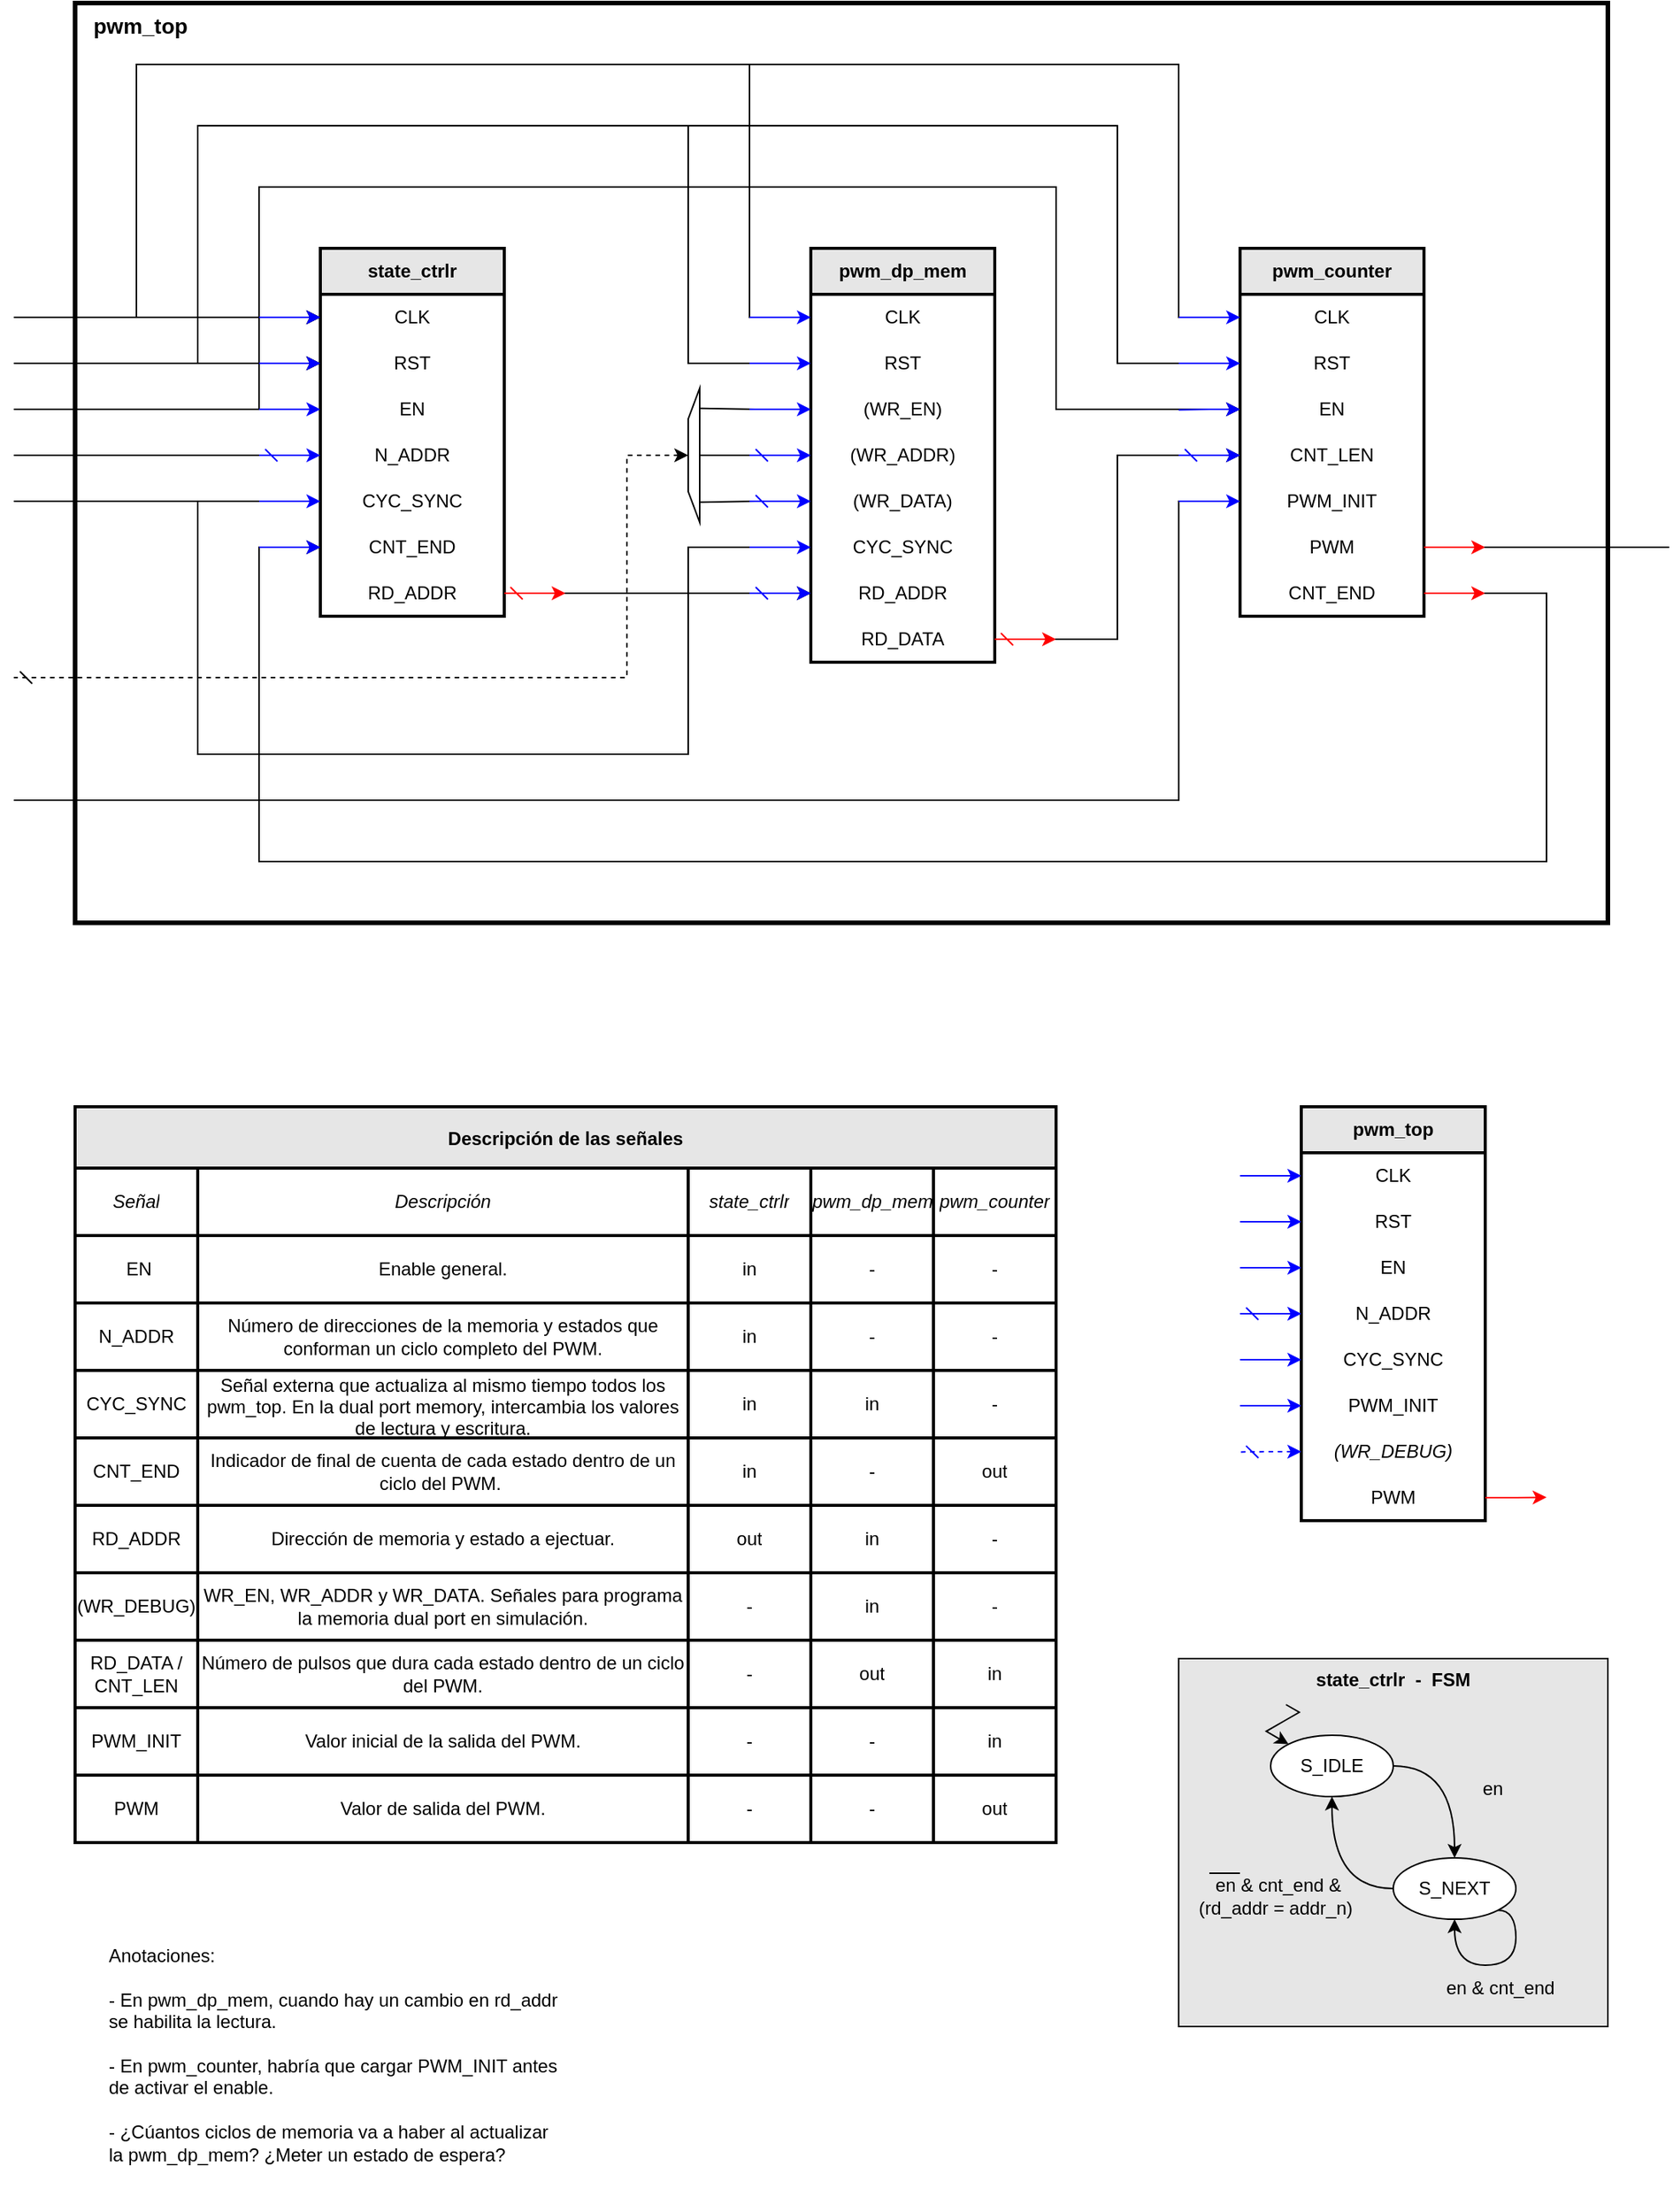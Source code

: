 <mxfile version="27.0.9">
  <diagram name="Página-1" id="CbR-ibp5CvGN2kw1lptG">
    <mxGraphModel dx="1426" dy="849" grid="1" gridSize="10" guides="1" tooltips="1" connect="1" arrows="1" fold="1" page="1" pageScale="1" pageWidth="1169" pageHeight="1654" math="0" shadow="0">
      <root>
        <mxCell id="0" />
        <mxCell id="1" parent="0" />
        <mxCell id="DL78E8KKgz5CMaSvNPzL-197" value="pwm_top" style="rounded=0;whiteSpace=wrap;html=1;fontStyle=1;verticalAlign=top;align=left;spacingLeft=10;fontSize=14;strokeWidth=3;" parent="1" vertex="1">
          <mxGeometry x="80" y="40" width="1000" height="600" as="geometry" />
        </mxCell>
        <mxCell id="Adk1zG7lPjc5x8-QMkRp-4" style="edgeStyle=orthogonalEdgeStyle;rounded=0;orthogonalLoop=1;jettySize=auto;html=1;exitX=0;exitY=0.5;exitDx=0;exitDy=0;entryX=0;entryY=0.5;entryDx=0;entryDy=0;" edge="1" parent="1" source="SxJLtVNwrpAvZ2XM1vWD-6" target="Adk1zG7lPjc5x8-QMkRp-1">
          <mxGeometry relative="1" as="geometry">
            <Array as="points">
              <mxPoint x="200" y="305" />
              <mxPoint x="200" y="160" />
              <mxPoint x="720" y="160" />
              <mxPoint x="720" y="305" />
            </Array>
          </mxGeometry>
        </mxCell>
        <mxCell id="6HlnNBoYdWgncvJoV9WV-7" style="edgeStyle=orthogonalEdgeStyle;rounded=0;orthogonalLoop=1;jettySize=auto;html=1;exitX=0;exitY=0.5;exitDx=0;exitDy=0;entryX=0;entryY=0.5;entryDx=0;entryDy=0;endArrow=none;startFill=0;" parent="1" source="6HlnNBoYdWgncvJoV9WV-3" target="SxJLtVNwrpAvZ2XM1vWD-10" edge="1">
          <mxGeometry relative="1" as="geometry">
            <Array as="points">
              <mxPoint x="480" y="395" />
              <mxPoint x="480" y="530" />
              <mxPoint x="160" y="530" />
              <mxPoint x="160" y="365" />
            </Array>
          </mxGeometry>
        </mxCell>
        <mxCell id="SxJLtVNwrpAvZ2XM1vWD-93" style="edgeStyle=orthogonalEdgeStyle;rounded=0;orthogonalLoop=1;jettySize=auto;html=1;exitX=0;exitY=0.5;exitDx=0;exitDy=0;entryX=0;entryY=0.5;entryDx=0;entryDy=0;" parent="1" source="SxJLtVNwrpAvZ2XM1vWD-14" target="SxJLtVNwrpAvZ2XM1vWD-4" edge="1">
          <mxGeometry relative="1" as="geometry">
            <Array as="points">
              <mxPoint x="520" y="245" />
              <mxPoint x="520" y="80" />
              <mxPoint x="120" y="80" />
              <mxPoint x="120" y="245" />
            </Array>
          </mxGeometry>
        </mxCell>
        <mxCell id="SxJLtVNwrpAvZ2XM1vWD-94" style="edgeStyle=orthogonalEdgeStyle;rounded=0;orthogonalLoop=1;jettySize=auto;html=1;exitX=0;exitY=0.5;exitDx=0;exitDy=0;entryX=0;entryY=0.5;entryDx=0;entryDy=0;" parent="1" source="SxJLtVNwrpAvZ2XM1vWD-28" target="SxJLtVNwrpAvZ2XM1vWD-4" edge="1">
          <mxGeometry relative="1" as="geometry">
            <Array as="points">
              <mxPoint x="800" y="245" />
              <mxPoint x="800" y="80" />
              <mxPoint x="120" y="80" />
              <mxPoint x="120" y="245" />
            </Array>
          </mxGeometry>
        </mxCell>
        <mxCell id="SxJLtVNwrpAvZ2XM1vWD-95" style="edgeStyle=orthogonalEdgeStyle;rounded=0;orthogonalLoop=1;jettySize=auto;html=1;exitX=0;exitY=0.5;exitDx=0;exitDy=0;entryX=0;entryY=0.5;entryDx=0;entryDy=0;" parent="1" source="SxJLtVNwrpAvZ2XM1vWD-15" target="SxJLtVNwrpAvZ2XM1vWD-5" edge="1">
          <mxGeometry relative="1" as="geometry">
            <Array as="points">
              <mxPoint x="480" y="275" />
              <mxPoint x="480" y="120" />
              <mxPoint x="160" y="120" />
              <mxPoint x="160" y="275" />
            </Array>
          </mxGeometry>
        </mxCell>
        <mxCell id="SxJLtVNwrpAvZ2XM1vWD-96" style="edgeStyle=orthogonalEdgeStyle;rounded=0;orthogonalLoop=1;jettySize=auto;html=1;exitX=0;exitY=0.5;exitDx=0;exitDy=0;entryX=0;entryY=0.5;entryDx=0;entryDy=0;" parent="1" source="SxJLtVNwrpAvZ2XM1vWD-29" target="SxJLtVNwrpAvZ2XM1vWD-5" edge="1">
          <mxGeometry relative="1" as="geometry">
            <Array as="points">
              <mxPoint x="760" y="275" />
              <mxPoint x="760" y="120" />
              <mxPoint x="160" y="120" />
              <mxPoint x="160" y="275" />
            </Array>
          </mxGeometry>
        </mxCell>
        <mxCell id="SxJLtVNwrpAvZ2XM1vWD-67" style="edgeStyle=orthogonalEdgeStyle;rounded=0;orthogonalLoop=1;jettySize=auto;html=1;exitX=1;exitY=0.5;exitDx=0;exitDy=0;entryX=0;entryY=0.5;entryDx=0;entryDy=0;" parent="1" source="SxJLtVNwrpAvZ2XM1vWD-35" target="SxJLtVNwrpAvZ2XM1vWD-9" edge="1">
          <mxGeometry relative="1" as="geometry">
            <Array as="points">
              <mxPoint x="1040" y="425" />
              <mxPoint x="1040" y="600" />
              <mxPoint x="200" y="600" />
              <mxPoint x="200" y="395" />
            </Array>
          </mxGeometry>
        </mxCell>
        <mxCell id="SxJLtVNwrpAvZ2XM1vWD-66" style="edgeStyle=orthogonalEdgeStyle;rounded=0;orthogonalLoop=1;jettySize=auto;html=1;exitX=1;exitY=0.5;exitDx=0;exitDy=0;entryX=0;entryY=0.5;entryDx=0;entryDy=0;" parent="1" source="SxJLtVNwrpAvZ2XM1vWD-26" target="SxJLtVNwrpAvZ2XM1vWD-30" edge="1">
          <mxGeometry relative="1" as="geometry">
            <Array as="points">
              <mxPoint x="760" y="455" />
              <mxPoint x="760" y="335" />
            </Array>
          </mxGeometry>
        </mxCell>
        <mxCell id="SxJLtVNwrpAvZ2XM1vWD-65" style="edgeStyle=orthogonalEdgeStyle;rounded=0;orthogonalLoop=1;jettySize=auto;html=1;exitX=1;exitY=0.5;exitDx=0;exitDy=0;entryX=0;entryY=0.5;entryDx=0;entryDy=0;" parent="1" source="SxJLtVNwrpAvZ2XM1vWD-8" target="SxJLtVNwrpAvZ2XM1vWD-24" edge="1">
          <mxGeometry relative="1" as="geometry">
            <Array as="points">
              <mxPoint x="520" y="425" />
              <mxPoint x="520" y="425" />
            </Array>
          </mxGeometry>
        </mxCell>
        <mxCell id="SxJLtVNwrpAvZ2XM1vWD-60" style="edgeStyle=orthogonalEdgeStyle;rounded=0;orthogonalLoop=1;jettySize=auto;html=1;exitX=0;exitY=0.5;exitDx=0;exitDy=0;entryX=0.15;entryY=1;entryDx=0;entryDy=0;entryPerimeter=0;endArrow=none;startFill=0;" parent="1" source="SxJLtVNwrpAvZ2XM1vWD-21" target="DL78E8KKgz5CMaSvNPzL-183" edge="1">
          <mxGeometry relative="1" as="geometry" />
        </mxCell>
        <mxCell id="SxJLtVNwrpAvZ2XM1vWD-61" style="edgeStyle=orthogonalEdgeStyle;rounded=0;orthogonalLoop=1;jettySize=auto;html=1;exitX=0;exitY=0.5;exitDx=0;exitDy=0;entryX=0.5;entryY=1;entryDx=0;entryDy=0;entryPerimeter=0;endArrow=none;startFill=0;" parent="1" source="SxJLtVNwrpAvZ2XM1vWD-22" target="DL78E8KKgz5CMaSvNPzL-183" edge="1">
          <mxGeometry relative="1" as="geometry" />
        </mxCell>
        <mxCell id="SxJLtVNwrpAvZ2XM1vWD-62" style="edgeStyle=orthogonalEdgeStyle;rounded=0;orthogonalLoop=1;jettySize=auto;html=1;exitX=0;exitY=0.5;exitDx=0;exitDy=0;entryX=0.85;entryY=1;entryDx=0;entryDy=0;entryPerimeter=0;endArrow=none;startFill=0;" parent="1" source="SxJLtVNwrpAvZ2XM1vWD-23" target="DL78E8KKgz5CMaSvNPzL-183" edge="1">
          <mxGeometry relative="1" as="geometry" />
        </mxCell>
        <mxCell id="SxJLtVNwrpAvZ2XM1vWD-64" style="edgeStyle=orthogonalEdgeStyle;rounded=0;orthogonalLoop=1;jettySize=auto;html=1;exitX=0.5;exitY=0;exitDx=0;exitDy=0;exitPerimeter=0;endArrow=dash;startFill=1;startArrow=classic;dashed=1;endFill=0;" parent="1" source="DL78E8KKgz5CMaSvNPzL-183" edge="1">
          <mxGeometry relative="1" as="geometry">
            <mxPoint x="40" y="480" as="targetPoint" />
            <Array as="points">
              <mxPoint x="440" y="335" />
              <mxPoint x="440" y="480" />
            </Array>
          </mxGeometry>
        </mxCell>
        <mxCell id="DL78E8KKgz5CMaSvNPzL-183" value="" style="verticalLabelPosition=middle;verticalAlign=middle;html=1;shape=trapezoid;perimeter=trapezoidPerimeter;whiteSpace=wrap;size=0.23;arcSize=10;flipV=1;labelPosition=center;align=center;rotation=90;points=[[0,0,0,0,0],[0,0.25,0,0,0],[0,0.5,0,0,0],[0,0.75,0,0,0],[0,1,0,0,0],[0.15,1,0,0,0],[0.25,1,0,0,0],[0.5,0,0,0,0],[0.5,1,0,0,0],[0.75,1,0,0,0],[0.85,1,0,0,0],[1,0,0,0,0],[1,0.25,0,0,0],[1,0.5,0,0,0],[1,0.75,0,0,0],[1,1,0,0,0]];" parent="1" vertex="1">
          <mxGeometry x="440" y="331.25" width="87.5" height="7.5" as="geometry" />
        </mxCell>
        <mxCell id="SxJLtVNwrpAvZ2XM1vWD-3" value="state_ctrlr" style="swimlane;fontStyle=1;childLayout=stackLayout;horizontal=1;startSize=30;horizontalStack=0;resizeParent=1;resizeParentMax=0;resizeLast=0;collapsible=1;marginBottom=0;whiteSpace=wrap;html=1;strokeWidth=2;align=center;fillColor=#E6E6E6;" parent="1" vertex="1">
          <mxGeometry x="240" y="200" width="120" height="240" as="geometry" />
        </mxCell>
        <mxCell id="SxJLtVNwrpAvZ2XM1vWD-73" style="edgeStyle=orthogonalEdgeStyle;rounded=0;orthogonalLoop=1;jettySize=auto;html=1;exitX=0;exitY=0.5;exitDx=0;exitDy=0;endArrow=none;startFill=0;startArrow=none;endFill=1;" parent="SxJLtVNwrpAvZ2XM1vWD-3" source="SxJLtVNwrpAvZ2XM1vWD-4" edge="1">
          <mxGeometry relative="1" as="geometry">
            <mxPoint x="-200" y="45" as="targetPoint" />
          </mxGeometry>
        </mxCell>
        <mxCell id="SxJLtVNwrpAvZ2XM1vWD-72" style="edgeStyle=orthogonalEdgeStyle;rounded=0;orthogonalLoop=1;jettySize=auto;html=1;exitX=0;exitY=0.5;exitDx=0;exitDy=0;endArrow=none;startFill=0;" parent="SxJLtVNwrpAvZ2XM1vWD-3" source="SxJLtVNwrpAvZ2XM1vWD-5" edge="1">
          <mxGeometry relative="1" as="geometry">
            <mxPoint x="-200" y="75" as="targetPoint" />
          </mxGeometry>
        </mxCell>
        <mxCell id="SxJLtVNwrpAvZ2XM1vWD-71" style="edgeStyle=orthogonalEdgeStyle;rounded=0;orthogonalLoop=1;jettySize=auto;html=1;exitX=0;exitY=0.5;exitDx=0;exitDy=0;endArrow=none;startFill=0;" parent="SxJLtVNwrpAvZ2XM1vWD-3" source="SxJLtVNwrpAvZ2XM1vWD-6" edge="1">
          <mxGeometry relative="1" as="geometry">
            <mxPoint x="-200" y="105" as="targetPoint" />
          </mxGeometry>
        </mxCell>
        <mxCell id="SxJLtVNwrpAvZ2XM1vWD-70" style="edgeStyle=orthogonalEdgeStyle;rounded=0;orthogonalLoop=1;jettySize=auto;html=1;exitX=0;exitY=0.5;exitDx=0;exitDy=0;endArrow=none;startFill=0;" parent="SxJLtVNwrpAvZ2XM1vWD-3" source="SxJLtVNwrpAvZ2XM1vWD-11" edge="1">
          <mxGeometry relative="1" as="geometry">
            <mxPoint x="-200" y="135" as="targetPoint" />
          </mxGeometry>
        </mxCell>
        <mxCell id="SxJLtVNwrpAvZ2XM1vWD-69" style="edgeStyle=orthogonalEdgeStyle;rounded=0;orthogonalLoop=1;jettySize=auto;html=1;exitX=0;exitY=0.5;exitDx=0;exitDy=0;endArrow=none;startFill=0;" parent="SxJLtVNwrpAvZ2XM1vWD-3" source="SxJLtVNwrpAvZ2XM1vWD-10" edge="1">
          <mxGeometry relative="1" as="geometry">
            <mxPoint x="-200" y="165" as="targetPoint" />
          </mxGeometry>
        </mxCell>
        <mxCell id="SxJLtVNwrpAvZ2XM1vWD-36" style="edgeStyle=orthogonalEdgeStyle;rounded=0;orthogonalLoop=1;jettySize=auto;html=1;endArrow=none;startFill=1;startArrow=classic;strokeColor=#0000FF;" parent="SxJLtVNwrpAvZ2XM1vWD-3" source="SxJLtVNwrpAvZ2XM1vWD-4" edge="1">
          <mxGeometry relative="1" as="geometry">
            <mxPoint x="-40" y="45" as="targetPoint" />
          </mxGeometry>
        </mxCell>
        <mxCell id="SxJLtVNwrpAvZ2XM1vWD-4" value="CLK" style="text;strokeColor=none;fillColor=none;align=center;verticalAlign=middle;spacingLeft=4;spacingRight=4;overflow=hidden;points=[[0,0.5],[1,0.5]];portConstraint=eastwest;rotatable=0;whiteSpace=wrap;html=1;" parent="SxJLtVNwrpAvZ2XM1vWD-3" vertex="1">
          <mxGeometry y="30" width="120" height="30" as="geometry" />
        </mxCell>
        <mxCell id="SxJLtVNwrpAvZ2XM1vWD-37" style="edgeStyle=orthogonalEdgeStyle;rounded=0;orthogonalLoop=1;jettySize=auto;html=1;endArrow=none;startFill=1;startArrow=classic;strokeColor=#0000FF;" parent="SxJLtVNwrpAvZ2XM1vWD-3" source="SxJLtVNwrpAvZ2XM1vWD-5" edge="1">
          <mxGeometry relative="1" as="geometry">
            <mxPoint x="-40" y="75" as="targetPoint" />
          </mxGeometry>
        </mxCell>
        <mxCell id="SxJLtVNwrpAvZ2XM1vWD-5" value="RST" style="text;strokeColor=none;fillColor=none;align=center;verticalAlign=middle;spacingLeft=4;spacingRight=4;overflow=hidden;points=[[0,0.5],[1,0.5]];portConstraint=eastwest;rotatable=0;whiteSpace=wrap;html=1;" parent="SxJLtVNwrpAvZ2XM1vWD-3" vertex="1">
          <mxGeometry y="60" width="120" height="30" as="geometry" />
        </mxCell>
        <mxCell id="SxJLtVNwrpAvZ2XM1vWD-38" style="edgeStyle=orthogonalEdgeStyle;rounded=0;orthogonalLoop=1;jettySize=auto;html=1;endArrow=none;startFill=1;startArrow=classic;strokeColor=#0000FF;" parent="SxJLtVNwrpAvZ2XM1vWD-3" source="SxJLtVNwrpAvZ2XM1vWD-6" edge="1">
          <mxGeometry relative="1" as="geometry">
            <mxPoint x="-40" y="105" as="targetPoint" />
          </mxGeometry>
        </mxCell>
        <mxCell id="SxJLtVNwrpAvZ2XM1vWD-6" value="EN" style="text;strokeColor=none;fillColor=none;align=center;verticalAlign=middle;spacingLeft=4;spacingRight=4;overflow=hidden;points=[[0,0.5],[1,0.5]];portConstraint=eastwest;rotatable=0;whiteSpace=wrap;html=1;" parent="SxJLtVNwrpAvZ2XM1vWD-3" vertex="1">
          <mxGeometry y="90" width="120" height="30" as="geometry" />
        </mxCell>
        <mxCell id="SxJLtVNwrpAvZ2XM1vWD-39" style="edgeStyle=orthogonalEdgeStyle;rounded=0;orthogonalLoop=1;jettySize=auto;html=1;endArrow=dash;startFill=1;startArrow=classic;strokeColor=#0000FF;endFill=0;" parent="SxJLtVNwrpAvZ2XM1vWD-3" source="SxJLtVNwrpAvZ2XM1vWD-11" edge="1">
          <mxGeometry relative="1" as="geometry">
            <mxPoint x="-40" y="135" as="targetPoint" />
          </mxGeometry>
        </mxCell>
        <mxCell id="SxJLtVNwrpAvZ2XM1vWD-11" value="N_ADDR" style="text;strokeColor=none;fillColor=none;align=center;verticalAlign=middle;spacingLeft=4;spacingRight=4;overflow=hidden;points=[[0,0.5],[1,0.5]];portConstraint=eastwest;rotatable=0;whiteSpace=wrap;html=1;" parent="SxJLtVNwrpAvZ2XM1vWD-3" vertex="1">
          <mxGeometry y="120" width="120" height="30" as="geometry" />
        </mxCell>
        <mxCell id="SxJLtVNwrpAvZ2XM1vWD-40" style="edgeStyle=orthogonalEdgeStyle;rounded=0;orthogonalLoop=1;jettySize=auto;html=1;endArrow=none;startFill=1;startArrow=classic;strokeColor=#0000FF;" parent="SxJLtVNwrpAvZ2XM1vWD-3" source="SxJLtVNwrpAvZ2XM1vWD-10" edge="1">
          <mxGeometry relative="1" as="geometry">
            <mxPoint x="-40" y="165" as="targetPoint" />
          </mxGeometry>
        </mxCell>
        <mxCell id="SxJLtVNwrpAvZ2XM1vWD-10" value="CYC_SYNC" style="text;strokeColor=none;fillColor=none;align=center;verticalAlign=middle;spacingLeft=4;spacingRight=4;overflow=hidden;points=[[0,0.5],[1,0.5]];portConstraint=eastwest;rotatable=0;whiteSpace=wrap;html=1;" parent="SxJLtVNwrpAvZ2XM1vWD-3" vertex="1">
          <mxGeometry y="150" width="120" height="30" as="geometry" />
        </mxCell>
        <mxCell id="SxJLtVNwrpAvZ2XM1vWD-41" style="edgeStyle=orthogonalEdgeStyle;rounded=0;orthogonalLoop=1;jettySize=auto;html=1;endArrow=none;startFill=1;startArrow=classic;strokeColor=#0000FF;" parent="SxJLtVNwrpAvZ2XM1vWD-3" source="SxJLtVNwrpAvZ2XM1vWD-9" edge="1">
          <mxGeometry relative="1" as="geometry">
            <mxPoint x="-40" y="195" as="targetPoint" />
          </mxGeometry>
        </mxCell>
        <mxCell id="SxJLtVNwrpAvZ2XM1vWD-9" value="CNT_END" style="text;strokeColor=none;fillColor=none;align=center;verticalAlign=middle;spacingLeft=4;spacingRight=4;overflow=hidden;points=[[0,0.5],[1,0.5]];portConstraint=eastwest;rotatable=0;whiteSpace=wrap;html=1;" parent="SxJLtVNwrpAvZ2XM1vWD-3" vertex="1">
          <mxGeometry y="180" width="120" height="30" as="geometry" />
        </mxCell>
        <mxCell id="SxJLtVNwrpAvZ2XM1vWD-42" style="edgeStyle=orthogonalEdgeStyle;rounded=0;orthogonalLoop=1;jettySize=auto;html=1;strokeColor=#FF0000;startArrow=dash;startFill=0;" parent="SxJLtVNwrpAvZ2XM1vWD-3" source="SxJLtVNwrpAvZ2XM1vWD-8" edge="1">
          <mxGeometry relative="1" as="geometry">
            <mxPoint x="160" y="225" as="targetPoint" />
          </mxGeometry>
        </mxCell>
        <mxCell id="SxJLtVNwrpAvZ2XM1vWD-8" value="RD_ADDR" style="text;strokeColor=none;fillColor=none;align=center;verticalAlign=middle;spacingLeft=4;spacingRight=4;overflow=hidden;points=[[0,0.5],[1,0.5]];portConstraint=eastwest;rotatable=0;whiteSpace=wrap;html=1;" parent="SxJLtVNwrpAvZ2XM1vWD-3" vertex="1">
          <mxGeometry y="210" width="120" height="30" as="geometry" />
        </mxCell>
        <mxCell id="SxJLtVNwrpAvZ2XM1vWD-13" value="pwm_dp_mem" style="swimlane;fontStyle=1;childLayout=stackLayout;horizontal=1;startSize=30;horizontalStack=0;resizeParent=1;resizeParentMax=0;resizeLast=0;collapsible=1;marginBottom=0;whiteSpace=wrap;html=1;strokeWidth=2;align=center;fillColor=#E6E6E6;" parent="1" vertex="1">
          <mxGeometry x="560" y="200" width="120" height="270" as="geometry" />
        </mxCell>
        <mxCell id="SxJLtVNwrpAvZ2XM1vWD-43" style="edgeStyle=orthogonalEdgeStyle;rounded=0;orthogonalLoop=1;jettySize=auto;html=1;endArrow=none;startFill=1;startArrow=classic;strokeColor=#0000FF;" parent="SxJLtVNwrpAvZ2XM1vWD-13" source="SxJLtVNwrpAvZ2XM1vWD-14" edge="1">
          <mxGeometry relative="1" as="geometry">
            <mxPoint x="-40" y="45" as="targetPoint" />
          </mxGeometry>
        </mxCell>
        <mxCell id="SxJLtVNwrpAvZ2XM1vWD-14" value="CLK" style="text;strokeColor=none;fillColor=none;align=center;verticalAlign=middle;spacingLeft=4;spacingRight=4;overflow=hidden;points=[[0,0.5],[1,0.5]];portConstraint=eastwest;rotatable=0;whiteSpace=wrap;html=1;" parent="SxJLtVNwrpAvZ2XM1vWD-13" vertex="1">
          <mxGeometry y="30" width="120" height="30" as="geometry" />
        </mxCell>
        <mxCell id="SxJLtVNwrpAvZ2XM1vWD-44" style="edgeStyle=orthogonalEdgeStyle;rounded=0;orthogonalLoop=1;jettySize=auto;html=1;endArrow=none;startFill=1;startArrow=classic;strokeColor=#0000FF;" parent="SxJLtVNwrpAvZ2XM1vWD-13" source="SxJLtVNwrpAvZ2XM1vWD-15" edge="1">
          <mxGeometry relative="1" as="geometry">
            <mxPoint x="-40" y="75" as="targetPoint" />
          </mxGeometry>
        </mxCell>
        <mxCell id="SxJLtVNwrpAvZ2XM1vWD-15" value="RST" style="text;strokeColor=none;fillColor=none;align=center;verticalAlign=middle;spacingLeft=4;spacingRight=4;overflow=hidden;points=[[0,0.5],[1,0.5]];portConstraint=eastwest;rotatable=0;whiteSpace=wrap;html=1;" parent="SxJLtVNwrpAvZ2XM1vWD-13" vertex="1">
          <mxGeometry y="60" width="120" height="30" as="geometry" />
        </mxCell>
        <mxCell id="SxJLtVNwrpAvZ2XM1vWD-45" style="edgeStyle=orthogonalEdgeStyle;rounded=0;orthogonalLoop=1;jettySize=auto;html=1;endArrow=none;startFill=1;startArrow=classic;strokeColor=#0000FF;" parent="SxJLtVNwrpAvZ2XM1vWD-13" source="SxJLtVNwrpAvZ2XM1vWD-21" edge="1">
          <mxGeometry relative="1" as="geometry">
            <mxPoint x="-40" y="105" as="targetPoint" />
          </mxGeometry>
        </mxCell>
        <mxCell id="SxJLtVNwrpAvZ2XM1vWD-21" value="(WR_EN)" style="text;strokeColor=none;fillColor=none;align=center;verticalAlign=middle;spacingLeft=4;spacingRight=4;overflow=hidden;points=[[0,0.5],[1,0.5]];portConstraint=eastwest;rotatable=0;whiteSpace=wrap;html=1;" parent="SxJLtVNwrpAvZ2XM1vWD-13" vertex="1">
          <mxGeometry y="90" width="120" height="30" as="geometry" />
        </mxCell>
        <mxCell id="SxJLtVNwrpAvZ2XM1vWD-46" style="edgeStyle=orthogonalEdgeStyle;rounded=0;orthogonalLoop=1;jettySize=auto;html=1;endArrow=dash;startFill=1;startArrow=classic;strokeColor=#0000FF;endFill=0;" parent="SxJLtVNwrpAvZ2XM1vWD-13" source="SxJLtVNwrpAvZ2XM1vWD-22" edge="1">
          <mxGeometry relative="1" as="geometry">
            <mxPoint x="-40" y="135" as="targetPoint" />
          </mxGeometry>
        </mxCell>
        <mxCell id="SxJLtVNwrpAvZ2XM1vWD-22" value="(WR_ADDR)" style="text;strokeColor=none;fillColor=none;align=center;verticalAlign=middle;spacingLeft=4;spacingRight=4;overflow=hidden;points=[[0,0.5],[1,0.5]];portConstraint=eastwest;rotatable=0;whiteSpace=wrap;html=1;" parent="SxJLtVNwrpAvZ2XM1vWD-13" vertex="1">
          <mxGeometry y="120" width="120" height="30" as="geometry" />
        </mxCell>
        <mxCell id="SxJLtVNwrpAvZ2XM1vWD-47" style="edgeStyle=orthogonalEdgeStyle;rounded=0;orthogonalLoop=1;jettySize=auto;html=1;endArrow=dash;startFill=1;startArrow=classic;strokeColor=#0000FF;endFill=0;" parent="SxJLtVNwrpAvZ2XM1vWD-13" source="SxJLtVNwrpAvZ2XM1vWD-23" edge="1">
          <mxGeometry relative="1" as="geometry">
            <mxPoint x="-40" y="165" as="targetPoint" />
          </mxGeometry>
        </mxCell>
        <mxCell id="SxJLtVNwrpAvZ2XM1vWD-23" value="(WR_DATA)" style="text;strokeColor=none;fillColor=none;align=center;verticalAlign=middle;spacingLeft=4;spacingRight=4;overflow=hidden;points=[[0,0.5],[1,0.5]];portConstraint=eastwest;rotatable=0;whiteSpace=wrap;html=1;" parent="SxJLtVNwrpAvZ2XM1vWD-13" vertex="1">
          <mxGeometry y="150" width="120" height="30" as="geometry" />
        </mxCell>
        <mxCell id="SxJLtVNwrpAvZ2XM1vWD-49" style="edgeStyle=orthogonalEdgeStyle;rounded=0;orthogonalLoop=1;jettySize=auto;html=1;endArrow=dash;startFill=1;startArrow=classic;strokeColor=#0000FF;endFill=0;" parent="SxJLtVNwrpAvZ2XM1vWD-13" source="SxJLtVNwrpAvZ2XM1vWD-24" edge="1">
          <mxGeometry relative="1" as="geometry">
            <mxPoint x="-40" y="225" as="targetPoint" />
          </mxGeometry>
        </mxCell>
        <mxCell id="SxJLtVNwrpAvZ2XM1vWD-50" style="edgeStyle=orthogonalEdgeStyle;rounded=0;orthogonalLoop=1;jettySize=auto;html=1;strokeColor=#FF0000;startArrow=dash;startFill=0;" parent="SxJLtVNwrpAvZ2XM1vWD-13" source="SxJLtVNwrpAvZ2XM1vWD-26" edge="1">
          <mxGeometry relative="1" as="geometry">
            <mxPoint x="160" y="255" as="targetPoint" />
          </mxGeometry>
        </mxCell>
        <mxCell id="6HlnNBoYdWgncvJoV9WV-6" style="edgeStyle=orthogonalEdgeStyle;rounded=0;orthogonalLoop=1;jettySize=auto;html=1;exitX=0;exitY=0.5;exitDx=0;exitDy=0;strokeColor=#0000FF;endArrow=none;endFill=0;startArrow=classic;startFill=1;" parent="SxJLtVNwrpAvZ2XM1vWD-13" source="6HlnNBoYdWgncvJoV9WV-3" edge="1">
          <mxGeometry relative="1" as="geometry">
            <mxPoint x="-40" y="195.048" as="targetPoint" />
          </mxGeometry>
        </mxCell>
        <mxCell id="6HlnNBoYdWgncvJoV9WV-3" value="CYC_SYNC" style="text;strokeColor=none;fillColor=none;align=center;verticalAlign=middle;spacingLeft=4;spacingRight=4;overflow=hidden;points=[[0,0.5],[1,0.5]];portConstraint=eastwest;rotatable=0;whiteSpace=wrap;html=1;" parent="SxJLtVNwrpAvZ2XM1vWD-13" vertex="1">
          <mxGeometry y="180" width="120" height="30" as="geometry" />
        </mxCell>
        <mxCell id="SxJLtVNwrpAvZ2XM1vWD-24" value="RD_ADDR" style="text;strokeColor=none;fillColor=none;align=center;verticalAlign=middle;spacingLeft=4;spacingRight=4;overflow=hidden;points=[[0,0.5],[1,0.5]];portConstraint=eastwest;rotatable=0;whiteSpace=wrap;html=1;" parent="SxJLtVNwrpAvZ2XM1vWD-13" vertex="1">
          <mxGeometry y="210" width="120" height="30" as="geometry" />
        </mxCell>
        <mxCell id="SxJLtVNwrpAvZ2XM1vWD-26" value="RD_DATA" style="text;strokeColor=none;fillColor=none;align=center;verticalAlign=middle;spacingLeft=4;spacingRight=4;overflow=hidden;points=[[0,0.5],[1,0.5]];portConstraint=eastwest;rotatable=0;whiteSpace=wrap;html=1;" parent="SxJLtVNwrpAvZ2XM1vWD-13" vertex="1">
          <mxGeometry y="240" width="120" height="30" as="geometry" />
        </mxCell>
        <mxCell id="SxJLtVNwrpAvZ2XM1vWD-27" value="pwm_counter" style="swimlane;fontStyle=1;childLayout=stackLayout;horizontal=1;startSize=30;horizontalStack=0;resizeParent=1;resizeParentMax=0;resizeLast=0;collapsible=1;marginBottom=0;whiteSpace=wrap;html=1;strokeWidth=2;align=center;fillColor=#E6E6E6;" parent="1" vertex="1">
          <mxGeometry x="840.06" y="200" width="120" height="240" as="geometry" />
        </mxCell>
        <mxCell id="SxJLtVNwrpAvZ2XM1vWD-79" style="edgeStyle=orthogonalEdgeStyle;rounded=0;orthogonalLoop=1;jettySize=auto;html=1;exitX=1;exitY=0.5;exitDx=0;exitDy=0;endArrow=none;startFill=0;" parent="SxJLtVNwrpAvZ2XM1vWD-27" source="SxJLtVNwrpAvZ2XM1vWD-34" edge="1">
          <mxGeometry relative="1" as="geometry">
            <mxPoint x="279.94" y="195" as="targetPoint" />
          </mxGeometry>
        </mxCell>
        <mxCell id="SxJLtVNwrpAvZ2XM1vWD-68" style="edgeStyle=orthogonalEdgeStyle;rounded=0;orthogonalLoop=1;jettySize=auto;html=1;exitX=0;exitY=0.5;exitDx=0;exitDy=0;endArrow=none;startFill=0;" parent="SxJLtVNwrpAvZ2XM1vWD-27" source="SxJLtVNwrpAvZ2XM1vWD-56" edge="1">
          <mxGeometry relative="1" as="geometry">
            <mxPoint x="-800.06" y="360" as="targetPoint" />
            <Array as="points">
              <mxPoint x="-40" y="165" />
              <mxPoint x="-40" y="360" />
            </Array>
          </mxGeometry>
        </mxCell>
        <mxCell id="SxJLtVNwrpAvZ2XM1vWD-51" style="edgeStyle=orthogonalEdgeStyle;rounded=0;orthogonalLoop=1;jettySize=auto;html=1;endArrow=none;startFill=1;startArrow=classic;strokeColor=#0000FF;" parent="SxJLtVNwrpAvZ2XM1vWD-27" source="SxJLtVNwrpAvZ2XM1vWD-28" edge="1">
          <mxGeometry relative="1" as="geometry">
            <mxPoint x="-40" y="45" as="targetPoint" />
          </mxGeometry>
        </mxCell>
        <mxCell id="SxJLtVNwrpAvZ2XM1vWD-28" value="CLK" style="text;strokeColor=none;fillColor=none;align=center;verticalAlign=middle;spacingLeft=4;spacingRight=4;overflow=hidden;points=[[0,0.5],[1,0.5]];portConstraint=eastwest;rotatable=0;whiteSpace=wrap;html=1;" parent="SxJLtVNwrpAvZ2XM1vWD-27" vertex="1">
          <mxGeometry y="30" width="120" height="30" as="geometry" />
        </mxCell>
        <mxCell id="SxJLtVNwrpAvZ2XM1vWD-52" style="edgeStyle=orthogonalEdgeStyle;rounded=0;orthogonalLoop=1;jettySize=auto;html=1;endArrow=none;startFill=1;startArrow=classic;strokeColor=#0000FF;" parent="SxJLtVNwrpAvZ2XM1vWD-27" source="SxJLtVNwrpAvZ2XM1vWD-29" edge="1">
          <mxGeometry relative="1" as="geometry">
            <mxPoint x="-40" y="75" as="targetPoint" />
          </mxGeometry>
        </mxCell>
        <mxCell id="SxJLtVNwrpAvZ2XM1vWD-29" value="RST" style="text;strokeColor=none;fillColor=none;align=center;verticalAlign=middle;spacingLeft=4;spacingRight=4;overflow=hidden;points=[[0,0.5],[1,0.5]];portConstraint=eastwest;rotatable=0;whiteSpace=wrap;html=1;" parent="SxJLtVNwrpAvZ2XM1vWD-27" vertex="1">
          <mxGeometry y="60" width="120" height="30" as="geometry" />
        </mxCell>
        <mxCell id="SxJLtVNwrpAvZ2XM1vWD-53" style="edgeStyle=orthogonalEdgeStyle;rounded=0;orthogonalLoop=1;jettySize=auto;html=1;endArrow=dash;startFill=1;startArrow=classic;strokeColor=#0000FF;endFill=0;" parent="SxJLtVNwrpAvZ2XM1vWD-27" source="SxJLtVNwrpAvZ2XM1vWD-30" edge="1">
          <mxGeometry relative="1" as="geometry">
            <mxPoint x="-40.06" y="135" as="targetPoint" />
          </mxGeometry>
        </mxCell>
        <mxCell id="Adk1zG7lPjc5x8-QMkRp-3" style="edgeStyle=orthogonalEdgeStyle;rounded=0;orthogonalLoop=1;jettySize=auto;html=1;exitX=0;exitY=0.5;exitDx=0;exitDy=0;endArrow=none;startFill=1;startArrow=classic;strokeColor=#0000FF;" edge="1" parent="SxJLtVNwrpAvZ2XM1vWD-27" source="Adk1zG7lPjc5x8-QMkRp-1">
          <mxGeometry relative="1" as="geometry">
            <mxPoint x="-40.06" y="105.333" as="targetPoint" />
          </mxGeometry>
        </mxCell>
        <mxCell id="Adk1zG7lPjc5x8-QMkRp-1" value="EN" style="text;strokeColor=none;fillColor=none;align=center;verticalAlign=middle;spacingLeft=4;spacingRight=4;overflow=hidden;points=[[0,0.5],[1,0.5]];portConstraint=eastwest;rotatable=0;whiteSpace=wrap;html=1;" vertex="1" parent="SxJLtVNwrpAvZ2XM1vWD-27">
          <mxGeometry y="90" width="120" height="30" as="geometry" />
        </mxCell>
        <mxCell id="SxJLtVNwrpAvZ2XM1vWD-30" value="CNT_LEN" style="text;strokeColor=none;fillColor=none;align=center;verticalAlign=middle;spacingLeft=4;spacingRight=4;overflow=hidden;points=[[0,0.5],[1,0.5]];portConstraint=eastwest;rotatable=0;whiteSpace=wrap;html=1;" parent="SxJLtVNwrpAvZ2XM1vWD-27" vertex="1">
          <mxGeometry y="120" width="120" height="30" as="geometry" />
        </mxCell>
        <mxCell id="SxJLtVNwrpAvZ2XM1vWD-57" style="edgeStyle=orthogonalEdgeStyle;rounded=0;orthogonalLoop=1;jettySize=auto;html=1;startArrow=classic;startFill=1;endArrow=none;strokeColor=#0000FF;" parent="SxJLtVNwrpAvZ2XM1vWD-27" source="SxJLtVNwrpAvZ2XM1vWD-56" edge="1">
          <mxGeometry relative="1" as="geometry">
            <mxPoint x="-40.06" y="165" as="targetPoint" />
          </mxGeometry>
        </mxCell>
        <mxCell id="SxJLtVNwrpAvZ2XM1vWD-56" value="PWM_INIT" style="text;strokeColor=none;fillColor=none;align=center;verticalAlign=middle;spacingLeft=4;spacingRight=4;overflow=hidden;points=[[0,0.5],[1,0.5]];portConstraint=eastwest;rotatable=0;whiteSpace=wrap;html=1;" parent="SxJLtVNwrpAvZ2XM1vWD-27" vertex="1">
          <mxGeometry y="150" width="120" height="30" as="geometry" />
        </mxCell>
        <mxCell id="SxJLtVNwrpAvZ2XM1vWD-54" style="edgeStyle=orthogonalEdgeStyle;rounded=0;orthogonalLoop=1;jettySize=auto;html=1;strokeColor=#FF0000;" parent="SxJLtVNwrpAvZ2XM1vWD-27" source="SxJLtVNwrpAvZ2XM1vWD-34" edge="1">
          <mxGeometry relative="1" as="geometry">
            <mxPoint x="159.94" y="195" as="targetPoint" />
          </mxGeometry>
        </mxCell>
        <mxCell id="SxJLtVNwrpAvZ2XM1vWD-34" value="PWM" style="text;strokeColor=none;fillColor=none;align=center;verticalAlign=middle;spacingLeft=4;spacingRight=4;overflow=hidden;points=[[0,0.5],[1,0.5]];portConstraint=eastwest;rotatable=0;whiteSpace=wrap;html=1;" parent="SxJLtVNwrpAvZ2XM1vWD-27" vertex="1">
          <mxGeometry y="180" width="120" height="30" as="geometry" />
        </mxCell>
        <mxCell id="SxJLtVNwrpAvZ2XM1vWD-55" style="edgeStyle=orthogonalEdgeStyle;rounded=0;orthogonalLoop=1;jettySize=auto;html=1;strokeColor=#FF0000;" parent="SxJLtVNwrpAvZ2XM1vWD-27" source="SxJLtVNwrpAvZ2XM1vWD-35" edge="1">
          <mxGeometry relative="1" as="geometry">
            <mxPoint x="159.94" y="225" as="targetPoint" />
          </mxGeometry>
        </mxCell>
        <mxCell id="SxJLtVNwrpAvZ2XM1vWD-35" value="CNT_END" style="text;strokeColor=none;fillColor=none;align=center;verticalAlign=middle;spacingLeft=4;spacingRight=4;overflow=hidden;points=[[0,0.5],[1,0.5]];portConstraint=eastwest;rotatable=0;whiteSpace=wrap;html=1;" parent="SxJLtVNwrpAvZ2XM1vWD-27" vertex="1">
          <mxGeometry y="210" width="120" height="30" as="geometry" />
        </mxCell>
        <mxCell id="SxJLtVNwrpAvZ2XM1vWD-112" value="pwm_top" style="swimlane;fontStyle=1;childLayout=stackLayout;horizontal=1;startSize=30;horizontalStack=0;resizeParent=1;resizeParentMax=0;resizeLast=0;collapsible=1;marginBottom=0;whiteSpace=wrap;html=1;strokeWidth=2;align=center;fillColor=#E6E6E6;" parent="1" vertex="1">
          <mxGeometry x="880" y="760" width="120" height="270" as="geometry" />
        </mxCell>
        <mxCell id="SxJLtVNwrpAvZ2XM1vWD-118" style="edgeStyle=orthogonalEdgeStyle;rounded=0;orthogonalLoop=1;jettySize=auto;html=1;endArrow=none;startFill=1;startArrow=classic;strokeColor=#0000FF;" parent="SxJLtVNwrpAvZ2XM1vWD-112" source="SxJLtVNwrpAvZ2XM1vWD-119" edge="1">
          <mxGeometry relative="1" as="geometry">
            <mxPoint x="-40" y="45" as="targetPoint" />
          </mxGeometry>
        </mxCell>
        <mxCell id="SxJLtVNwrpAvZ2XM1vWD-119" value="CLK" style="text;strokeColor=none;fillColor=none;align=center;verticalAlign=middle;spacingLeft=4;spacingRight=4;overflow=hidden;points=[[0,0.5],[1,0.5]];portConstraint=eastwest;rotatable=0;whiteSpace=wrap;html=1;" parent="SxJLtVNwrpAvZ2XM1vWD-112" vertex="1">
          <mxGeometry y="30" width="120" height="30" as="geometry" />
        </mxCell>
        <mxCell id="SxJLtVNwrpAvZ2XM1vWD-120" style="edgeStyle=orthogonalEdgeStyle;rounded=0;orthogonalLoop=1;jettySize=auto;html=1;endArrow=none;startFill=1;startArrow=classic;strokeColor=#0000FF;" parent="SxJLtVNwrpAvZ2XM1vWD-112" source="SxJLtVNwrpAvZ2XM1vWD-121" edge="1">
          <mxGeometry relative="1" as="geometry">
            <mxPoint x="-40" y="75" as="targetPoint" />
          </mxGeometry>
        </mxCell>
        <mxCell id="SxJLtVNwrpAvZ2XM1vWD-121" value="RST" style="text;strokeColor=none;fillColor=none;align=center;verticalAlign=middle;spacingLeft=4;spacingRight=4;overflow=hidden;points=[[0,0.5],[1,0.5]];portConstraint=eastwest;rotatable=0;whiteSpace=wrap;html=1;" parent="SxJLtVNwrpAvZ2XM1vWD-112" vertex="1">
          <mxGeometry y="60" width="120" height="30" as="geometry" />
        </mxCell>
        <mxCell id="SxJLtVNwrpAvZ2XM1vWD-122" style="edgeStyle=orthogonalEdgeStyle;rounded=0;orthogonalLoop=1;jettySize=auto;html=1;endArrow=none;startFill=1;startArrow=classic;strokeColor=#0000FF;" parent="SxJLtVNwrpAvZ2XM1vWD-112" source="SxJLtVNwrpAvZ2XM1vWD-123" edge="1">
          <mxGeometry relative="1" as="geometry">
            <mxPoint x="-40" y="105" as="targetPoint" />
          </mxGeometry>
        </mxCell>
        <mxCell id="SxJLtVNwrpAvZ2XM1vWD-123" value="EN" style="text;strokeColor=none;fillColor=none;align=center;verticalAlign=middle;spacingLeft=4;spacingRight=4;overflow=hidden;points=[[0,0.5],[1,0.5]];portConstraint=eastwest;rotatable=0;whiteSpace=wrap;html=1;" parent="SxJLtVNwrpAvZ2XM1vWD-112" vertex="1">
          <mxGeometry y="90" width="120" height="30" as="geometry" />
        </mxCell>
        <mxCell id="SxJLtVNwrpAvZ2XM1vWD-124" style="edgeStyle=orthogonalEdgeStyle;rounded=0;orthogonalLoop=1;jettySize=auto;html=1;endArrow=dash;startFill=1;startArrow=classic;strokeColor=#0000FF;endFill=0;" parent="SxJLtVNwrpAvZ2XM1vWD-112" source="SxJLtVNwrpAvZ2XM1vWD-125" edge="1">
          <mxGeometry relative="1" as="geometry">
            <mxPoint x="-40" y="135" as="targetPoint" />
          </mxGeometry>
        </mxCell>
        <mxCell id="SxJLtVNwrpAvZ2XM1vWD-125" value="N_ADDR" style="text;strokeColor=none;fillColor=none;align=center;verticalAlign=middle;spacingLeft=4;spacingRight=4;overflow=hidden;points=[[0,0.5],[1,0.5]];portConstraint=eastwest;rotatable=0;whiteSpace=wrap;html=1;" parent="SxJLtVNwrpAvZ2XM1vWD-112" vertex="1">
          <mxGeometry y="120" width="120" height="30" as="geometry" />
        </mxCell>
        <mxCell id="SxJLtVNwrpAvZ2XM1vWD-126" style="edgeStyle=orthogonalEdgeStyle;rounded=0;orthogonalLoop=1;jettySize=auto;html=1;endArrow=none;startFill=1;startArrow=classic;strokeColor=#0000FF;" parent="SxJLtVNwrpAvZ2XM1vWD-112" source="SxJLtVNwrpAvZ2XM1vWD-127" edge="1">
          <mxGeometry relative="1" as="geometry">
            <mxPoint x="-40" y="165" as="targetPoint" />
          </mxGeometry>
        </mxCell>
        <mxCell id="SxJLtVNwrpAvZ2XM1vWD-127" value="CYC_SYNC" style="text;strokeColor=none;fillColor=none;align=center;verticalAlign=middle;spacingLeft=4;spacingRight=4;overflow=hidden;points=[[0,0.5],[1,0.5]];portConstraint=eastwest;rotatable=0;whiteSpace=wrap;html=1;" parent="SxJLtVNwrpAvZ2XM1vWD-112" vertex="1">
          <mxGeometry y="150" width="120" height="30" as="geometry" />
        </mxCell>
        <mxCell id="SxJLtVNwrpAvZ2XM1vWD-128" style="edgeStyle=orthogonalEdgeStyle;rounded=0;orthogonalLoop=1;jettySize=auto;html=1;endArrow=none;startFill=1;startArrow=classic;strokeColor=#0000FF;" parent="SxJLtVNwrpAvZ2XM1vWD-112" source="SxJLtVNwrpAvZ2XM1vWD-129" edge="1">
          <mxGeometry relative="1" as="geometry">
            <mxPoint x="-40" y="195" as="targetPoint" />
          </mxGeometry>
        </mxCell>
        <mxCell id="SxJLtVNwrpAvZ2XM1vWD-129" value="PWM_INIT" style="text;strokeColor=none;fillColor=none;align=center;verticalAlign=middle;spacingLeft=4;spacingRight=4;overflow=hidden;points=[[0,0.5],[1,0.5]];portConstraint=eastwest;rotatable=0;whiteSpace=wrap;html=1;" parent="SxJLtVNwrpAvZ2XM1vWD-112" vertex="1">
          <mxGeometry y="180" width="120" height="30" as="geometry" />
        </mxCell>
        <mxCell id="SxJLtVNwrpAvZ2XM1vWD-134" style="edgeStyle=orthogonalEdgeStyle;rounded=0;orthogonalLoop=1;jettySize=auto;html=1;exitX=0;exitY=0.5;exitDx=0;exitDy=0;endArrow=dash;startFill=1;startArrow=classic;strokeColor=#0000FF;endFill=0;dashed=1;" parent="SxJLtVNwrpAvZ2XM1vWD-112" source="SxJLtVNwrpAvZ2XM1vWD-131" edge="1">
          <mxGeometry relative="1" as="geometry">
            <mxPoint x="-40" y="225.222" as="targetPoint" />
          </mxGeometry>
        </mxCell>
        <mxCell id="SxJLtVNwrpAvZ2XM1vWD-131" value="&lt;i&gt;(WR_DEBUG)&lt;/i&gt;" style="text;strokeColor=none;fillColor=none;align=center;verticalAlign=middle;spacingLeft=4;spacingRight=4;overflow=hidden;points=[[0,0.5],[1,0.5]];portConstraint=eastwest;rotatable=0;whiteSpace=wrap;html=1;" parent="SxJLtVNwrpAvZ2XM1vWD-112" vertex="1">
          <mxGeometry y="210" width="120" height="30" as="geometry" />
        </mxCell>
        <mxCell id="SxJLtVNwrpAvZ2XM1vWD-133" style="edgeStyle=orthogonalEdgeStyle;rounded=0;orthogonalLoop=1;jettySize=auto;html=1;exitX=1;exitY=0.5;exitDx=0;exitDy=0;strokeColor=#FF0000;" parent="SxJLtVNwrpAvZ2XM1vWD-112" source="SxJLtVNwrpAvZ2XM1vWD-132" edge="1">
          <mxGeometry relative="1" as="geometry">
            <mxPoint x="160" y="254.81" as="targetPoint" />
          </mxGeometry>
        </mxCell>
        <mxCell id="SxJLtVNwrpAvZ2XM1vWD-132" value="PWM" style="text;strokeColor=none;fillColor=none;align=center;verticalAlign=middle;spacingLeft=4;spacingRight=4;overflow=hidden;points=[[0,0.5],[1,0.5]];portConstraint=eastwest;rotatable=0;whiteSpace=wrap;html=1;" parent="SxJLtVNwrpAvZ2XM1vWD-112" vertex="1">
          <mxGeometry y="240" width="120" height="30" as="geometry" />
        </mxCell>
        <mxCell id="SxJLtVNwrpAvZ2XM1vWD-135" value="Descripción de las señales" style="shape=table;startSize=40;container=1;collapsible=0;childLayout=tableLayout;strokeColor=#000000;fontSize=12;labelBackgroundColor=none;fillColor=#E6E6E6;strokeWidth=2;fontStyle=1" parent="1" vertex="1">
          <mxGeometry x="80" y="760" width="640" height="480" as="geometry" />
        </mxCell>
        <mxCell id="SxJLtVNwrpAvZ2XM1vWD-136" value="" style="shape=tableRow;horizontal=0;startSize=0;swimlaneHead=0;swimlaneBody=0;strokeColor=inherit;top=0;left=0;bottom=0;right=0;collapsible=0;dropTarget=0;fillColor=none;points=[[0,0.5],[1,0.5]];portConstraint=eastwest;fontSize=16;" parent="SxJLtVNwrpAvZ2XM1vWD-135" vertex="1">
          <mxGeometry y="40" width="640" height="44" as="geometry" />
        </mxCell>
        <mxCell id="SxJLtVNwrpAvZ2XM1vWD-137" value="Señal" style="shape=partialRectangle;html=1;whiteSpace=wrap;connectable=0;strokeColor=inherit;overflow=hidden;fillColor=none;top=0;left=0;bottom=0;right=0;pointerEvents=1;fontSize=12;fontStyle=2" parent="SxJLtVNwrpAvZ2XM1vWD-136" vertex="1">
          <mxGeometry width="80" height="44" as="geometry">
            <mxRectangle width="80" height="44" as="alternateBounds" />
          </mxGeometry>
        </mxCell>
        <mxCell id="SxJLtVNwrpAvZ2XM1vWD-138" value="Descripción" style="shape=partialRectangle;html=1;whiteSpace=wrap;connectable=0;strokeColor=inherit;overflow=hidden;fillColor=none;top=0;left=0;bottom=0;right=0;pointerEvents=1;fontSize=12;fontStyle=2" parent="SxJLtVNwrpAvZ2XM1vWD-136" vertex="1">
          <mxGeometry x="80" width="320" height="44" as="geometry">
            <mxRectangle width="320" height="44" as="alternateBounds" />
          </mxGeometry>
        </mxCell>
        <mxCell id="SxJLtVNwrpAvZ2XM1vWD-139" value="state_ctrlr" style="shape=partialRectangle;html=1;whiteSpace=wrap;connectable=0;strokeColor=inherit;overflow=hidden;fillColor=none;top=0;left=0;bottom=0;right=0;pointerEvents=1;fontSize=12;fontStyle=2" parent="SxJLtVNwrpAvZ2XM1vWD-136" vertex="1">
          <mxGeometry x="400" width="80" height="44" as="geometry">
            <mxRectangle width="80" height="44" as="alternateBounds" />
          </mxGeometry>
        </mxCell>
        <mxCell id="SxJLtVNwrpAvZ2XM1vWD-151" value="pwm_dp_mem" style="shape=partialRectangle;html=1;whiteSpace=wrap;connectable=0;strokeColor=inherit;overflow=hidden;fillColor=none;top=0;left=0;bottom=0;right=0;pointerEvents=1;fontSize=12;fontStyle=2" parent="SxJLtVNwrpAvZ2XM1vWD-136" vertex="1">
          <mxGeometry x="480" width="80" height="44" as="geometry">
            <mxRectangle width="80" height="44" as="alternateBounds" />
          </mxGeometry>
        </mxCell>
        <mxCell id="SxJLtVNwrpAvZ2XM1vWD-148" value="pwm_counter" style="shape=partialRectangle;html=1;whiteSpace=wrap;connectable=0;strokeColor=inherit;overflow=hidden;fillColor=none;top=0;left=0;bottom=0;right=0;pointerEvents=1;fontSize=12;fontStyle=2" parent="SxJLtVNwrpAvZ2XM1vWD-136" vertex="1">
          <mxGeometry x="560" width="80" height="44" as="geometry">
            <mxRectangle width="80" height="44" as="alternateBounds" />
          </mxGeometry>
        </mxCell>
        <mxCell id="SxJLtVNwrpAvZ2XM1vWD-140" value="" style="shape=tableRow;horizontal=0;startSize=0;swimlaneHead=0;swimlaneBody=0;strokeColor=inherit;top=0;left=0;bottom=0;right=0;collapsible=0;dropTarget=0;fillColor=none;points=[[0,0.5],[1,0.5]];portConstraint=eastwest;fontSize=16;" parent="SxJLtVNwrpAvZ2XM1vWD-135" vertex="1">
          <mxGeometry y="84" width="640" height="44" as="geometry" />
        </mxCell>
        <mxCell id="SxJLtVNwrpAvZ2XM1vWD-141" value="&amp;nbsp;EN" style="shape=partialRectangle;html=1;whiteSpace=wrap;connectable=0;strokeColor=inherit;overflow=hidden;fillColor=none;top=0;left=0;bottom=0;right=0;pointerEvents=1;fontSize=12;" parent="SxJLtVNwrpAvZ2XM1vWD-140" vertex="1">
          <mxGeometry width="80" height="44" as="geometry">
            <mxRectangle width="80" height="44" as="alternateBounds" />
          </mxGeometry>
        </mxCell>
        <mxCell id="SxJLtVNwrpAvZ2XM1vWD-142" value="Enable general." style="shape=partialRectangle;html=1;whiteSpace=wrap;connectable=0;strokeColor=inherit;overflow=hidden;fillColor=none;top=0;left=0;bottom=0;right=0;pointerEvents=1;fontSize=12;" parent="SxJLtVNwrpAvZ2XM1vWD-140" vertex="1">
          <mxGeometry x="80" width="320" height="44" as="geometry">
            <mxRectangle width="320" height="44" as="alternateBounds" />
          </mxGeometry>
        </mxCell>
        <mxCell id="SxJLtVNwrpAvZ2XM1vWD-143" value="in" style="shape=partialRectangle;html=1;whiteSpace=wrap;connectable=0;strokeColor=inherit;overflow=hidden;fillColor=none;top=0;left=0;bottom=0;right=0;pointerEvents=1;fontSize=12;" parent="SxJLtVNwrpAvZ2XM1vWD-140" vertex="1">
          <mxGeometry x="400" width="80" height="44" as="geometry">
            <mxRectangle width="80" height="44" as="alternateBounds" />
          </mxGeometry>
        </mxCell>
        <mxCell id="SxJLtVNwrpAvZ2XM1vWD-152" value="-" style="shape=partialRectangle;html=1;whiteSpace=wrap;connectable=0;strokeColor=inherit;overflow=hidden;fillColor=none;top=0;left=0;bottom=0;right=0;pointerEvents=1;fontSize=12;" parent="SxJLtVNwrpAvZ2XM1vWD-140" vertex="1">
          <mxGeometry x="480" width="80" height="44" as="geometry">
            <mxRectangle width="80" height="44" as="alternateBounds" />
          </mxGeometry>
        </mxCell>
        <mxCell id="SxJLtVNwrpAvZ2XM1vWD-149" value="-" style="shape=partialRectangle;html=1;whiteSpace=wrap;connectable=0;strokeColor=inherit;overflow=hidden;fillColor=none;top=0;left=0;bottom=0;right=0;pointerEvents=1;fontSize=12;" parent="SxJLtVNwrpAvZ2XM1vWD-140" vertex="1">
          <mxGeometry x="560" width="80" height="44" as="geometry">
            <mxRectangle width="80" height="44" as="alternateBounds" />
          </mxGeometry>
        </mxCell>
        <mxCell id="SxJLtVNwrpAvZ2XM1vWD-144" value="" style="shape=tableRow;horizontal=0;startSize=0;swimlaneHead=0;swimlaneBody=0;strokeColor=inherit;top=0;left=0;bottom=0;right=0;collapsible=0;dropTarget=0;fillColor=none;points=[[0,0.5],[1,0.5]];portConstraint=eastwest;fontSize=16;" parent="SxJLtVNwrpAvZ2XM1vWD-135" vertex="1">
          <mxGeometry y="128" width="640" height="44" as="geometry" />
        </mxCell>
        <mxCell id="SxJLtVNwrpAvZ2XM1vWD-145" value="N_ADDR" style="shape=partialRectangle;html=1;whiteSpace=wrap;connectable=0;strokeColor=inherit;overflow=hidden;fillColor=none;top=0;left=0;bottom=0;right=0;pointerEvents=1;fontSize=12;" parent="SxJLtVNwrpAvZ2XM1vWD-144" vertex="1">
          <mxGeometry width="80" height="44" as="geometry">
            <mxRectangle width="80" height="44" as="alternateBounds" />
          </mxGeometry>
        </mxCell>
        <mxCell id="SxJLtVNwrpAvZ2XM1vWD-146" value="Número de direcciones de la memoria y estados que conforman un ciclo completo del PWM." style="shape=partialRectangle;html=1;whiteSpace=wrap;connectable=0;strokeColor=inherit;overflow=hidden;fillColor=none;top=0;left=0;bottom=0;right=0;pointerEvents=1;fontSize=12;" parent="SxJLtVNwrpAvZ2XM1vWD-144" vertex="1">
          <mxGeometry x="80" width="320" height="44" as="geometry">
            <mxRectangle width="320" height="44" as="alternateBounds" />
          </mxGeometry>
        </mxCell>
        <mxCell id="SxJLtVNwrpAvZ2XM1vWD-147" value="in" style="shape=partialRectangle;html=1;whiteSpace=wrap;connectable=0;strokeColor=inherit;overflow=hidden;fillColor=none;top=0;left=0;bottom=0;right=0;pointerEvents=1;fontSize=12;" parent="SxJLtVNwrpAvZ2XM1vWD-144" vertex="1">
          <mxGeometry x="400" width="80" height="44" as="geometry">
            <mxRectangle width="80" height="44" as="alternateBounds" />
          </mxGeometry>
        </mxCell>
        <mxCell id="SxJLtVNwrpAvZ2XM1vWD-153" value="-" style="shape=partialRectangle;html=1;whiteSpace=wrap;connectable=0;strokeColor=inherit;overflow=hidden;fillColor=none;top=0;left=0;bottom=0;right=0;pointerEvents=1;fontSize=12;" parent="SxJLtVNwrpAvZ2XM1vWD-144" vertex="1">
          <mxGeometry x="480" width="80" height="44" as="geometry">
            <mxRectangle width="80" height="44" as="alternateBounds" />
          </mxGeometry>
        </mxCell>
        <mxCell id="SxJLtVNwrpAvZ2XM1vWD-150" value="-" style="shape=partialRectangle;html=1;whiteSpace=wrap;connectable=0;strokeColor=inherit;overflow=hidden;fillColor=none;top=0;left=0;bottom=0;right=0;pointerEvents=1;fontSize=12;" parent="SxJLtVNwrpAvZ2XM1vWD-144" vertex="1">
          <mxGeometry x="560" width="80" height="44" as="geometry">
            <mxRectangle width="80" height="44" as="alternateBounds" />
          </mxGeometry>
        </mxCell>
        <mxCell id="SxJLtVNwrpAvZ2XM1vWD-154" style="shape=tableRow;horizontal=0;startSize=0;swimlaneHead=0;swimlaneBody=0;strokeColor=inherit;top=0;left=0;bottom=0;right=0;collapsible=0;dropTarget=0;fillColor=none;points=[[0,0.5],[1,0.5]];portConstraint=eastwest;fontSize=16;" parent="SxJLtVNwrpAvZ2XM1vWD-135" vertex="1">
          <mxGeometry y="172" width="640" height="44" as="geometry" />
        </mxCell>
        <mxCell id="SxJLtVNwrpAvZ2XM1vWD-155" value="CYC_SYNC" style="shape=partialRectangle;html=1;whiteSpace=wrap;connectable=0;strokeColor=inherit;overflow=hidden;fillColor=none;top=0;left=0;bottom=0;right=0;pointerEvents=1;fontSize=12;" parent="SxJLtVNwrpAvZ2XM1vWD-154" vertex="1">
          <mxGeometry width="80" height="44" as="geometry">
            <mxRectangle width="80" height="44" as="alternateBounds" />
          </mxGeometry>
        </mxCell>
        <mxCell id="SxJLtVNwrpAvZ2XM1vWD-156" value="Señal externa que actualiza al mismo tiempo todos los pwm_top. En la dual port memory, intercambia los valores de lectura y escritura." style="shape=partialRectangle;html=1;whiteSpace=wrap;connectable=0;strokeColor=inherit;overflow=hidden;fillColor=none;top=0;left=0;bottom=0;right=0;pointerEvents=1;fontSize=12;" parent="SxJLtVNwrpAvZ2XM1vWD-154" vertex="1">
          <mxGeometry x="80" width="320" height="44" as="geometry">
            <mxRectangle width="320" height="44" as="alternateBounds" />
          </mxGeometry>
        </mxCell>
        <mxCell id="SxJLtVNwrpAvZ2XM1vWD-157" value="in" style="shape=partialRectangle;html=1;whiteSpace=wrap;connectable=0;strokeColor=inherit;overflow=hidden;fillColor=none;top=0;left=0;bottom=0;right=0;pointerEvents=1;fontSize=12;" parent="SxJLtVNwrpAvZ2XM1vWD-154" vertex="1">
          <mxGeometry x="400" width="80" height="44" as="geometry">
            <mxRectangle width="80" height="44" as="alternateBounds" />
          </mxGeometry>
        </mxCell>
        <mxCell id="SxJLtVNwrpAvZ2XM1vWD-158" value="in" style="shape=partialRectangle;html=1;whiteSpace=wrap;connectable=0;strokeColor=inherit;overflow=hidden;fillColor=none;top=0;left=0;bottom=0;right=0;pointerEvents=1;fontSize=12;" parent="SxJLtVNwrpAvZ2XM1vWD-154" vertex="1">
          <mxGeometry x="480" width="80" height="44" as="geometry">
            <mxRectangle width="80" height="44" as="alternateBounds" />
          </mxGeometry>
        </mxCell>
        <mxCell id="SxJLtVNwrpAvZ2XM1vWD-159" value="-" style="shape=partialRectangle;html=1;whiteSpace=wrap;connectable=0;strokeColor=inherit;overflow=hidden;fillColor=none;top=0;left=0;bottom=0;right=0;pointerEvents=1;fontSize=12;" parent="SxJLtVNwrpAvZ2XM1vWD-154" vertex="1">
          <mxGeometry x="560" width="80" height="44" as="geometry">
            <mxRectangle width="80" height="44" as="alternateBounds" />
          </mxGeometry>
        </mxCell>
        <mxCell id="SxJLtVNwrpAvZ2XM1vWD-160" style="shape=tableRow;horizontal=0;startSize=0;swimlaneHead=0;swimlaneBody=0;strokeColor=inherit;top=0;left=0;bottom=0;right=0;collapsible=0;dropTarget=0;fillColor=none;points=[[0,0.5],[1,0.5]];portConstraint=eastwest;fontSize=16;" parent="SxJLtVNwrpAvZ2XM1vWD-135" vertex="1">
          <mxGeometry y="216" width="640" height="44" as="geometry" />
        </mxCell>
        <mxCell id="SxJLtVNwrpAvZ2XM1vWD-161" value="CNT_END" style="shape=partialRectangle;html=1;whiteSpace=wrap;connectable=0;strokeColor=inherit;overflow=hidden;fillColor=none;top=0;left=0;bottom=0;right=0;pointerEvents=1;fontSize=12;" parent="SxJLtVNwrpAvZ2XM1vWD-160" vertex="1">
          <mxGeometry width="80" height="44" as="geometry">
            <mxRectangle width="80" height="44" as="alternateBounds" />
          </mxGeometry>
        </mxCell>
        <mxCell id="SxJLtVNwrpAvZ2XM1vWD-162" value="Indicador de final de cuenta de cada estado dentro de un ciclo del PWM.&amp;nbsp;" style="shape=partialRectangle;html=1;whiteSpace=wrap;connectable=0;strokeColor=inherit;overflow=hidden;fillColor=none;top=0;left=0;bottom=0;right=0;pointerEvents=1;fontSize=12;" parent="SxJLtVNwrpAvZ2XM1vWD-160" vertex="1">
          <mxGeometry x="80" width="320" height="44" as="geometry">
            <mxRectangle width="320" height="44" as="alternateBounds" />
          </mxGeometry>
        </mxCell>
        <mxCell id="SxJLtVNwrpAvZ2XM1vWD-163" value="in" style="shape=partialRectangle;html=1;whiteSpace=wrap;connectable=0;strokeColor=inherit;overflow=hidden;fillColor=none;top=0;left=0;bottom=0;right=0;pointerEvents=1;fontSize=12;" parent="SxJLtVNwrpAvZ2XM1vWD-160" vertex="1">
          <mxGeometry x="400" width="80" height="44" as="geometry">
            <mxRectangle width="80" height="44" as="alternateBounds" />
          </mxGeometry>
        </mxCell>
        <mxCell id="SxJLtVNwrpAvZ2XM1vWD-164" value="-" style="shape=partialRectangle;html=1;whiteSpace=wrap;connectable=0;strokeColor=inherit;overflow=hidden;fillColor=none;top=0;left=0;bottom=0;right=0;pointerEvents=1;fontSize=12;" parent="SxJLtVNwrpAvZ2XM1vWD-160" vertex="1">
          <mxGeometry x="480" width="80" height="44" as="geometry">
            <mxRectangle width="80" height="44" as="alternateBounds" />
          </mxGeometry>
        </mxCell>
        <mxCell id="SxJLtVNwrpAvZ2XM1vWD-165" value="out" style="shape=partialRectangle;html=1;whiteSpace=wrap;connectable=0;strokeColor=inherit;overflow=hidden;fillColor=none;top=0;left=0;bottom=0;right=0;pointerEvents=1;fontSize=12;" parent="SxJLtVNwrpAvZ2XM1vWD-160" vertex="1">
          <mxGeometry x="560" width="80" height="44" as="geometry">
            <mxRectangle width="80" height="44" as="alternateBounds" />
          </mxGeometry>
        </mxCell>
        <mxCell id="SxJLtVNwrpAvZ2XM1vWD-166" style="shape=tableRow;horizontal=0;startSize=0;swimlaneHead=0;swimlaneBody=0;strokeColor=inherit;top=0;left=0;bottom=0;right=0;collapsible=0;dropTarget=0;fillColor=none;points=[[0,0.5],[1,0.5]];portConstraint=eastwest;fontSize=16;" parent="SxJLtVNwrpAvZ2XM1vWD-135" vertex="1">
          <mxGeometry y="260" width="640" height="44" as="geometry" />
        </mxCell>
        <mxCell id="SxJLtVNwrpAvZ2XM1vWD-167" value="RD_ADDR" style="shape=partialRectangle;html=1;whiteSpace=wrap;connectable=0;strokeColor=inherit;overflow=hidden;fillColor=none;top=0;left=0;bottom=0;right=0;pointerEvents=1;fontSize=12;" parent="SxJLtVNwrpAvZ2XM1vWD-166" vertex="1">
          <mxGeometry width="80" height="44" as="geometry">
            <mxRectangle width="80" height="44" as="alternateBounds" />
          </mxGeometry>
        </mxCell>
        <mxCell id="SxJLtVNwrpAvZ2XM1vWD-168" value="Dirección de memoria y estado a ejectuar." style="shape=partialRectangle;html=1;whiteSpace=wrap;connectable=0;strokeColor=inherit;overflow=hidden;fillColor=none;top=0;left=0;bottom=0;right=0;pointerEvents=1;fontSize=12;" parent="SxJLtVNwrpAvZ2XM1vWD-166" vertex="1">
          <mxGeometry x="80" width="320" height="44" as="geometry">
            <mxRectangle width="320" height="44" as="alternateBounds" />
          </mxGeometry>
        </mxCell>
        <mxCell id="SxJLtVNwrpAvZ2XM1vWD-169" value="out" style="shape=partialRectangle;html=1;whiteSpace=wrap;connectable=0;strokeColor=inherit;overflow=hidden;fillColor=none;top=0;left=0;bottom=0;right=0;pointerEvents=1;fontSize=12;" parent="SxJLtVNwrpAvZ2XM1vWD-166" vertex="1">
          <mxGeometry x="400" width="80" height="44" as="geometry">
            <mxRectangle width="80" height="44" as="alternateBounds" />
          </mxGeometry>
        </mxCell>
        <mxCell id="SxJLtVNwrpAvZ2XM1vWD-170" value="in" style="shape=partialRectangle;html=1;whiteSpace=wrap;connectable=0;strokeColor=inherit;overflow=hidden;fillColor=none;top=0;left=0;bottom=0;right=0;pointerEvents=1;fontSize=12;" parent="SxJLtVNwrpAvZ2XM1vWD-166" vertex="1">
          <mxGeometry x="480" width="80" height="44" as="geometry">
            <mxRectangle width="80" height="44" as="alternateBounds" />
          </mxGeometry>
        </mxCell>
        <mxCell id="SxJLtVNwrpAvZ2XM1vWD-171" value="-" style="shape=partialRectangle;html=1;whiteSpace=wrap;connectable=0;strokeColor=inherit;overflow=hidden;fillColor=none;top=0;left=0;bottom=0;right=0;pointerEvents=1;fontSize=12;" parent="SxJLtVNwrpAvZ2XM1vWD-166" vertex="1">
          <mxGeometry x="560" width="80" height="44" as="geometry">
            <mxRectangle width="80" height="44" as="alternateBounds" />
          </mxGeometry>
        </mxCell>
        <mxCell id="SxJLtVNwrpAvZ2XM1vWD-172" style="shape=tableRow;horizontal=0;startSize=0;swimlaneHead=0;swimlaneBody=0;strokeColor=inherit;top=0;left=0;bottom=0;right=0;collapsible=0;dropTarget=0;fillColor=none;points=[[0,0.5],[1,0.5]];portConstraint=eastwest;fontSize=16;" parent="SxJLtVNwrpAvZ2XM1vWD-135" vertex="1">
          <mxGeometry y="304" width="640" height="44" as="geometry" />
        </mxCell>
        <mxCell id="SxJLtVNwrpAvZ2XM1vWD-173" value="(WR_DEBUG)" style="shape=partialRectangle;html=1;whiteSpace=wrap;connectable=0;strokeColor=inherit;overflow=hidden;fillColor=none;top=0;left=0;bottom=0;right=0;pointerEvents=1;fontSize=12;" parent="SxJLtVNwrpAvZ2XM1vWD-172" vertex="1">
          <mxGeometry width="80" height="44" as="geometry">
            <mxRectangle width="80" height="44" as="alternateBounds" />
          </mxGeometry>
        </mxCell>
        <mxCell id="SxJLtVNwrpAvZ2XM1vWD-174" value="WR_EN, WR_ADDR y WR_DATA. Señales para programa la memoria dual port en simulación." style="shape=partialRectangle;html=1;whiteSpace=wrap;connectable=0;strokeColor=inherit;overflow=hidden;fillColor=none;top=0;left=0;bottom=0;right=0;pointerEvents=1;fontSize=12;" parent="SxJLtVNwrpAvZ2XM1vWD-172" vertex="1">
          <mxGeometry x="80" width="320" height="44" as="geometry">
            <mxRectangle width="320" height="44" as="alternateBounds" />
          </mxGeometry>
        </mxCell>
        <mxCell id="SxJLtVNwrpAvZ2XM1vWD-175" value="-" style="shape=partialRectangle;html=1;whiteSpace=wrap;connectable=0;strokeColor=inherit;overflow=hidden;fillColor=none;top=0;left=0;bottom=0;right=0;pointerEvents=1;fontSize=12;" parent="SxJLtVNwrpAvZ2XM1vWD-172" vertex="1">
          <mxGeometry x="400" width="80" height="44" as="geometry">
            <mxRectangle width="80" height="44" as="alternateBounds" />
          </mxGeometry>
        </mxCell>
        <mxCell id="SxJLtVNwrpAvZ2XM1vWD-176" value="in" style="shape=partialRectangle;html=1;whiteSpace=wrap;connectable=0;strokeColor=inherit;overflow=hidden;fillColor=none;top=0;left=0;bottom=0;right=0;pointerEvents=1;fontSize=12;" parent="SxJLtVNwrpAvZ2XM1vWD-172" vertex="1">
          <mxGeometry x="480" width="80" height="44" as="geometry">
            <mxRectangle width="80" height="44" as="alternateBounds" />
          </mxGeometry>
        </mxCell>
        <mxCell id="SxJLtVNwrpAvZ2XM1vWD-177" value="-" style="shape=partialRectangle;html=1;whiteSpace=wrap;connectable=0;strokeColor=inherit;overflow=hidden;fillColor=none;top=0;left=0;bottom=0;right=0;pointerEvents=1;fontSize=12;" parent="SxJLtVNwrpAvZ2XM1vWD-172" vertex="1">
          <mxGeometry x="560" width="80" height="44" as="geometry">
            <mxRectangle width="80" height="44" as="alternateBounds" />
          </mxGeometry>
        </mxCell>
        <mxCell id="SxJLtVNwrpAvZ2XM1vWD-178" style="shape=tableRow;horizontal=0;startSize=0;swimlaneHead=0;swimlaneBody=0;strokeColor=inherit;top=0;left=0;bottom=0;right=0;collapsible=0;dropTarget=0;fillColor=none;points=[[0,0.5],[1,0.5]];portConstraint=eastwest;fontSize=16;" parent="SxJLtVNwrpAvZ2XM1vWD-135" vertex="1">
          <mxGeometry y="348" width="640" height="44" as="geometry" />
        </mxCell>
        <mxCell id="SxJLtVNwrpAvZ2XM1vWD-179" value="RD_DATA / CNT_LEN" style="shape=partialRectangle;html=1;whiteSpace=wrap;connectable=0;strokeColor=inherit;overflow=hidden;fillColor=none;top=0;left=0;bottom=0;right=0;pointerEvents=1;fontSize=12;" parent="SxJLtVNwrpAvZ2XM1vWD-178" vertex="1">
          <mxGeometry width="80" height="44" as="geometry">
            <mxRectangle width="80" height="44" as="alternateBounds" />
          </mxGeometry>
        </mxCell>
        <mxCell id="SxJLtVNwrpAvZ2XM1vWD-180" value="Número de pulsos que dura cada estado dentro de un ciclo del PWM." style="shape=partialRectangle;html=1;whiteSpace=wrap;connectable=0;strokeColor=inherit;overflow=hidden;fillColor=none;top=0;left=0;bottom=0;right=0;pointerEvents=1;fontSize=12;" parent="SxJLtVNwrpAvZ2XM1vWD-178" vertex="1">
          <mxGeometry x="80" width="320" height="44" as="geometry">
            <mxRectangle width="320" height="44" as="alternateBounds" />
          </mxGeometry>
        </mxCell>
        <mxCell id="SxJLtVNwrpAvZ2XM1vWD-181" value="-" style="shape=partialRectangle;html=1;whiteSpace=wrap;connectable=0;strokeColor=inherit;overflow=hidden;fillColor=none;top=0;left=0;bottom=0;right=0;pointerEvents=1;fontSize=12;" parent="SxJLtVNwrpAvZ2XM1vWD-178" vertex="1">
          <mxGeometry x="400" width="80" height="44" as="geometry">
            <mxRectangle width="80" height="44" as="alternateBounds" />
          </mxGeometry>
        </mxCell>
        <mxCell id="SxJLtVNwrpAvZ2XM1vWD-182" value="out" style="shape=partialRectangle;html=1;whiteSpace=wrap;connectable=0;strokeColor=inherit;overflow=hidden;fillColor=none;top=0;left=0;bottom=0;right=0;pointerEvents=1;fontSize=12;" parent="SxJLtVNwrpAvZ2XM1vWD-178" vertex="1">
          <mxGeometry x="480" width="80" height="44" as="geometry">
            <mxRectangle width="80" height="44" as="alternateBounds" />
          </mxGeometry>
        </mxCell>
        <mxCell id="SxJLtVNwrpAvZ2XM1vWD-183" value="in" style="shape=partialRectangle;html=1;whiteSpace=wrap;connectable=0;strokeColor=inherit;overflow=hidden;fillColor=none;top=0;left=0;bottom=0;right=0;pointerEvents=1;fontSize=12;" parent="SxJLtVNwrpAvZ2XM1vWD-178" vertex="1">
          <mxGeometry x="560" width="80" height="44" as="geometry">
            <mxRectangle width="80" height="44" as="alternateBounds" />
          </mxGeometry>
        </mxCell>
        <mxCell id="SxJLtVNwrpAvZ2XM1vWD-184" style="shape=tableRow;horizontal=0;startSize=0;swimlaneHead=0;swimlaneBody=0;strokeColor=inherit;top=0;left=0;bottom=0;right=0;collapsible=0;dropTarget=0;fillColor=none;points=[[0,0.5],[1,0.5]];portConstraint=eastwest;fontSize=16;" parent="SxJLtVNwrpAvZ2XM1vWD-135" vertex="1">
          <mxGeometry y="392" width="640" height="44" as="geometry" />
        </mxCell>
        <mxCell id="SxJLtVNwrpAvZ2XM1vWD-185" value="PWM_INIT" style="shape=partialRectangle;html=1;whiteSpace=wrap;connectable=0;strokeColor=inherit;overflow=hidden;fillColor=none;top=0;left=0;bottom=0;right=0;pointerEvents=1;fontSize=12;" parent="SxJLtVNwrpAvZ2XM1vWD-184" vertex="1">
          <mxGeometry width="80" height="44" as="geometry">
            <mxRectangle width="80" height="44" as="alternateBounds" />
          </mxGeometry>
        </mxCell>
        <mxCell id="SxJLtVNwrpAvZ2XM1vWD-186" value="Valor inicial de la salida del PWM." style="shape=partialRectangle;html=1;whiteSpace=wrap;connectable=0;strokeColor=inherit;overflow=hidden;fillColor=none;top=0;left=0;bottom=0;right=0;pointerEvents=1;fontSize=12;" parent="SxJLtVNwrpAvZ2XM1vWD-184" vertex="1">
          <mxGeometry x="80" width="320" height="44" as="geometry">
            <mxRectangle width="320" height="44" as="alternateBounds" />
          </mxGeometry>
        </mxCell>
        <mxCell id="SxJLtVNwrpAvZ2XM1vWD-187" value="-" style="shape=partialRectangle;html=1;whiteSpace=wrap;connectable=0;strokeColor=inherit;overflow=hidden;fillColor=none;top=0;left=0;bottom=0;right=0;pointerEvents=1;fontSize=12;" parent="SxJLtVNwrpAvZ2XM1vWD-184" vertex="1">
          <mxGeometry x="400" width="80" height="44" as="geometry">
            <mxRectangle width="80" height="44" as="alternateBounds" />
          </mxGeometry>
        </mxCell>
        <mxCell id="SxJLtVNwrpAvZ2XM1vWD-188" value="-" style="shape=partialRectangle;html=1;whiteSpace=wrap;connectable=0;strokeColor=inherit;overflow=hidden;fillColor=none;top=0;left=0;bottom=0;right=0;pointerEvents=1;fontSize=12;" parent="SxJLtVNwrpAvZ2XM1vWD-184" vertex="1">
          <mxGeometry x="480" width="80" height="44" as="geometry">
            <mxRectangle width="80" height="44" as="alternateBounds" />
          </mxGeometry>
        </mxCell>
        <mxCell id="SxJLtVNwrpAvZ2XM1vWD-189" value="in" style="shape=partialRectangle;html=1;whiteSpace=wrap;connectable=0;strokeColor=inherit;overflow=hidden;fillColor=none;top=0;left=0;bottom=0;right=0;pointerEvents=1;fontSize=12;" parent="SxJLtVNwrpAvZ2XM1vWD-184" vertex="1">
          <mxGeometry x="560" width="80" height="44" as="geometry">
            <mxRectangle width="80" height="44" as="alternateBounds" />
          </mxGeometry>
        </mxCell>
        <mxCell id="SxJLtVNwrpAvZ2XM1vWD-196" style="shape=tableRow;horizontal=0;startSize=0;swimlaneHead=0;swimlaneBody=0;strokeColor=inherit;top=0;left=0;bottom=0;right=0;collapsible=0;dropTarget=0;fillColor=none;points=[[0,0.5],[1,0.5]];portConstraint=eastwest;fontSize=16;" parent="SxJLtVNwrpAvZ2XM1vWD-135" vertex="1">
          <mxGeometry y="436" width="640" height="44" as="geometry" />
        </mxCell>
        <mxCell id="SxJLtVNwrpAvZ2XM1vWD-197" value="PWM" style="shape=partialRectangle;html=1;whiteSpace=wrap;connectable=0;strokeColor=inherit;overflow=hidden;fillColor=none;top=0;left=0;bottom=0;right=0;pointerEvents=1;fontSize=12;" parent="SxJLtVNwrpAvZ2XM1vWD-196" vertex="1">
          <mxGeometry width="80" height="44" as="geometry">
            <mxRectangle width="80" height="44" as="alternateBounds" />
          </mxGeometry>
        </mxCell>
        <mxCell id="SxJLtVNwrpAvZ2XM1vWD-198" value="Valor de salida del PWM." style="shape=partialRectangle;html=1;whiteSpace=wrap;connectable=0;strokeColor=inherit;overflow=hidden;fillColor=none;top=0;left=0;bottom=0;right=0;pointerEvents=1;fontSize=12;" parent="SxJLtVNwrpAvZ2XM1vWD-196" vertex="1">
          <mxGeometry x="80" width="320" height="44" as="geometry">
            <mxRectangle width="320" height="44" as="alternateBounds" />
          </mxGeometry>
        </mxCell>
        <mxCell id="SxJLtVNwrpAvZ2XM1vWD-199" value="-" style="shape=partialRectangle;html=1;whiteSpace=wrap;connectable=0;strokeColor=inherit;overflow=hidden;fillColor=none;top=0;left=0;bottom=0;right=0;pointerEvents=1;fontSize=12;" parent="SxJLtVNwrpAvZ2XM1vWD-196" vertex="1">
          <mxGeometry x="400" width="80" height="44" as="geometry">
            <mxRectangle width="80" height="44" as="alternateBounds" />
          </mxGeometry>
        </mxCell>
        <mxCell id="SxJLtVNwrpAvZ2XM1vWD-200" value="-" style="shape=partialRectangle;html=1;whiteSpace=wrap;connectable=0;strokeColor=inherit;overflow=hidden;fillColor=none;top=0;left=0;bottom=0;right=0;pointerEvents=1;fontSize=12;" parent="SxJLtVNwrpAvZ2XM1vWD-196" vertex="1">
          <mxGeometry x="480" width="80" height="44" as="geometry">
            <mxRectangle width="80" height="44" as="alternateBounds" />
          </mxGeometry>
        </mxCell>
        <mxCell id="SxJLtVNwrpAvZ2XM1vWD-201" value="out" style="shape=partialRectangle;html=1;whiteSpace=wrap;connectable=0;strokeColor=inherit;overflow=hidden;fillColor=none;top=0;left=0;bottom=0;right=0;pointerEvents=1;fontSize=12;" parent="SxJLtVNwrpAvZ2XM1vWD-196" vertex="1">
          <mxGeometry x="560" width="80" height="44" as="geometry">
            <mxRectangle width="80" height="44" as="alternateBounds" />
          </mxGeometry>
        </mxCell>
        <mxCell id="SxJLtVNwrpAvZ2XM1vWD-221" value="" style="group" parent="1" vertex="1" connectable="0">
          <mxGeometry x="810" y="1120" width="280" height="240" as="geometry" />
        </mxCell>
        <mxCell id="SxJLtVNwrpAvZ2XM1vWD-217" value="&lt;b&gt;state_ctrlr&amp;nbsp; -&amp;nbsp;&amp;nbsp;&lt;span style=&quot;background-color: transparent; color: light-dark(rgb(0, 0, 0), rgb(255, 255, 255));&quot;&gt;FSM&lt;/span&gt;&lt;/b&gt;" style="rounded=0;whiteSpace=wrap;html=1;strokeColor=#000000;fillColor=#E6E6E6;verticalAlign=top;movable=1;resizable=1;rotatable=1;deletable=1;editable=1;locked=0;connectable=1;container=0;" parent="SxJLtVNwrpAvZ2XM1vWD-221" vertex="1">
          <mxGeometry x="-10" width="280" height="240" as="geometry" />
        </mxCell>
        <mxCell id="SxJLtVNwrpAvZ2XM1vWD-207" style="edgeStyle=orthogonalEdgeStyle;rounded=0;orthogonalLoop=1;jettySize=auto;html=1;exitX=1;exitY=0.5;exitDx=0;exitDy=0;entryX=0.5;entryY=0;entryDx=0;entryDy=0;curved=1;movable=1;resizable=1;rotatable=1;deletable=1;editable=1;locked=0;connectable=1;" parent="SxJLtVNwrpAvZ2XM1vWD-221" source="SxJLtVNwrpAvZ2XM1vWD-202" target="SxJLtVNwrpAvZ2XM1vWD-203" edge="1">
          <mxGeometry relative="1" as="geometry" />
        </mxCell>
        <mxCell id="SxJLtVNwrpAvZ2XM1vWD-220" style="edgeStyle=isometricEdgeStyle;rounded=0;orthogonalLoop=1;jettySize=auto;html=1;exitX=0;exitY=0;exitDx=0;exitDy=0;elbow=vertical;startArrow=classic;startFill=1;endArrow=none;" parent="SxJLtVNwrpAvZ2XM1vWD-221" source="SxJLtVNwrpAvZ2XM1vWD-202" edge="1">
          <mxGeometry relative="1" as="geometry">
            <mxPoint x="60" y="30" as="targetPoint" />
            <Array as="points">
              <mxPoint x="60" y="40" />
            </Array>
          </mxGeometry>
        </mxCell>
        <mxCell id="SxJLtVNwrpAvZ2XM1vWD-202" value="S_IDLE" style="ellipse;whiteSpace=wrap;html=1;movable=1;resizable=1;rotatable=1;deletable=1;editable=1;locked=0;connectable=1;container=0;" parent="SxJLtVNwrpAvZ2XM1vWD-221" vertex="1">
          <mxGeometry x="50" y="50" width="80" height="40" as="geometry" />
        </mxCell>
        <mxCell id="SxJLtVNwrpAvZ2XM1vWD-208" style="edgeStyle=orthogonalEdgeStyle;rounded=0;orthogonalLoop=1;jettySize=auto;html=1;exitX=0;exitY=0.5;exitDx=0;exitDy=0;entryX=0.5;entryY=1;entryDx=0;entryDy=0;curved=1;movable=1;resizable=1;rotatable=1;deletable=1;editable=1;locked=0;connectable=1;" parent="SxJLtVNwrpAvZ2XM1vWD-221" source="SxJLtVNwrpAvZ2XM1vWD-203" target="SxJLtVNwrpAvZ2XM1vWD-202" edge="1">
          <mxGeometry relative="1" as="geometry" />
        </mxCell>
        <mxCell id="SxJLtVNwrpAvZ2XM1vWD-203" value="S_NEXT" style="ellipse;whiteSpace=wrap;html=1;movable=1;resizable=1;rotatable=1;deletable=1;editable=1;locked=0;connectable=1;container=0;" parent="SxJLtVNwrpAvZ2XM1vWD-221" vertex="1">
          <mxGeometry x="130" y="130" width="80" height="40" as="geometry" />
        </mxCell>
        <mxCell id="SxJLtVNwrpAvZ2XM1vWD-209" style="edgeStyle=orthogonalEdgeStyle;rounded=0;orthogonalLoop=1;jettySize=auto;html=1;exitX=1;exitY=1;exitDx=0;exitDy=0;entryX=0.5;entryY=1;entryDx=0;entryDy=0;curved=1;movable=1;resizable=1;rotatable=1;deletable=1;editable=1;locked=0;connectable=1;" parent="SxJLtVNwrpAvZ2XM1vWD-221" source="SxJLtVNwrpAvZ2XM1vWD-203" target="SxJLtVNwrpAvZ2XM1vWD-203" edge="1">
          <mxGeometry relative="1" as="geometry">
            <Array as="points">
              <mxPoint x="210" y="164" />
              <mxPoint x="210" y="200" />
              <mxPoint x="170" y="200" />
            </Array>
          </mxGeometry>
        </mxCell>
        <mxCell id="SxJLtVNwrpAvZ2XM1vWD-212" value="en" style="text;html=1;align=center;verticalAlign=middle;whiteSpace=wrap;rounded=0;movable=1;resizable=1;rotatable=1;deletable=1;editable=1;locked=0;connectable=1;container=0;" parent="SxJLtVNwrpAvZ2XM1vWD-221" vertex="1">
          <mxGeometry x="170" y="70" width="50" height="30" as="geometry" />
        </mxCell>
        <mxCell id="SxJLtVNwrpAvZ2XM1vWD-214" value="en &amp;amp; cnt_end" style="text;html=1;align=center;verticalAlign=middle;whiteSpace=wrap;rounded=0;movable=1;resizable=1;rotatable=1;deletable=1;editable=1;locked=0;connectable=1;container=0;" parent="SxJLtVNwrpAvZ2XM1vWD-221" vertex="1">
          <mxGeometry x="160" y="200" width="80" height="30" as="geometry" />
        </mxCell>
        <mxCell id="SxJLtVNwrpAvZ2XM1vWD-213" value="en &amp;amp; cnt_end &amp;amp; (rd_addr = addr_n)&amp;nbsp;" style="text;html=1;align=center;verticalAlign=middle;whiteSpace=wrap;rounded=0;snapToPoint=0;movable=1;resizable=1;rotatable=1;deletable=1;editable=1;locked=0;connectable=1;container=0;" parent="SxJLtVNwrpAvZ2XM1vWD-221" vertex="1">
          <mxGeometry y="140" width="110" height="30" as="geometry" />
        </mxCell>
        <mxCell id="SxJLtVNwrpAvZ2XM1vWD-216" value="" style="endArrow=none;html=1;rounded=0;movable=1;resizable=1;rotatable=1;deletable=1;editable=1;locked=0;connectable=1;" parent="SxJLtVNwrpAvZ2XM1vWD-221" edge="1">
          <mxGeometry width="50" height="50" relative="1" as="geometry">
            <mxPoint x="30" y="140" as="sourcePoint" />
            <mxPoint x="10" y="140" as="targetPoint" />
          </mxGeometry>
        </mxCell>
        <mxCell id="6HlnNBoYdWgncvJoV9WV-1" value="Anotaciones:&lt;div&gt;&lt;br&gt;&lt;/div&gt;&lt;div&gt;- En pwm_dp_mem, cuando hay un cambio en rd_addr se habilita la lectura.&lt;/div&gt;&lt;div&gt;&lt;br&gt;&lt;/div&gt;&lt;div&gt;- En pwm_counter, habría que cargar PWM_INIT antes de activar el enable.&lt;/div&gt;&lt;div&gt;&lt;br&gt;&lt;/div&gt;&lt;div&gt;- ¿Cúantos ciclos de memoria va a haber al actualizar la pwm_dp_mem? ¿Meter un estado de espera?&lt;/div&gt;&lt;div&gt;&lt;br&gt;&lt;/div&gt;&lt;div&gt;&lt;br&gt;&lt;/div&gt;" style="text;html=1;align=left;verticalAlign=top;whiteSpace=wrap;rounded=0;" parent="1" vertex="1">
          <mxGeometry x="100" y="1300" width="300" height="170" as="geometry" />
        </mxCell>
      </root>
    </mxGraphModel>
  </diagram>
</mxfile>

